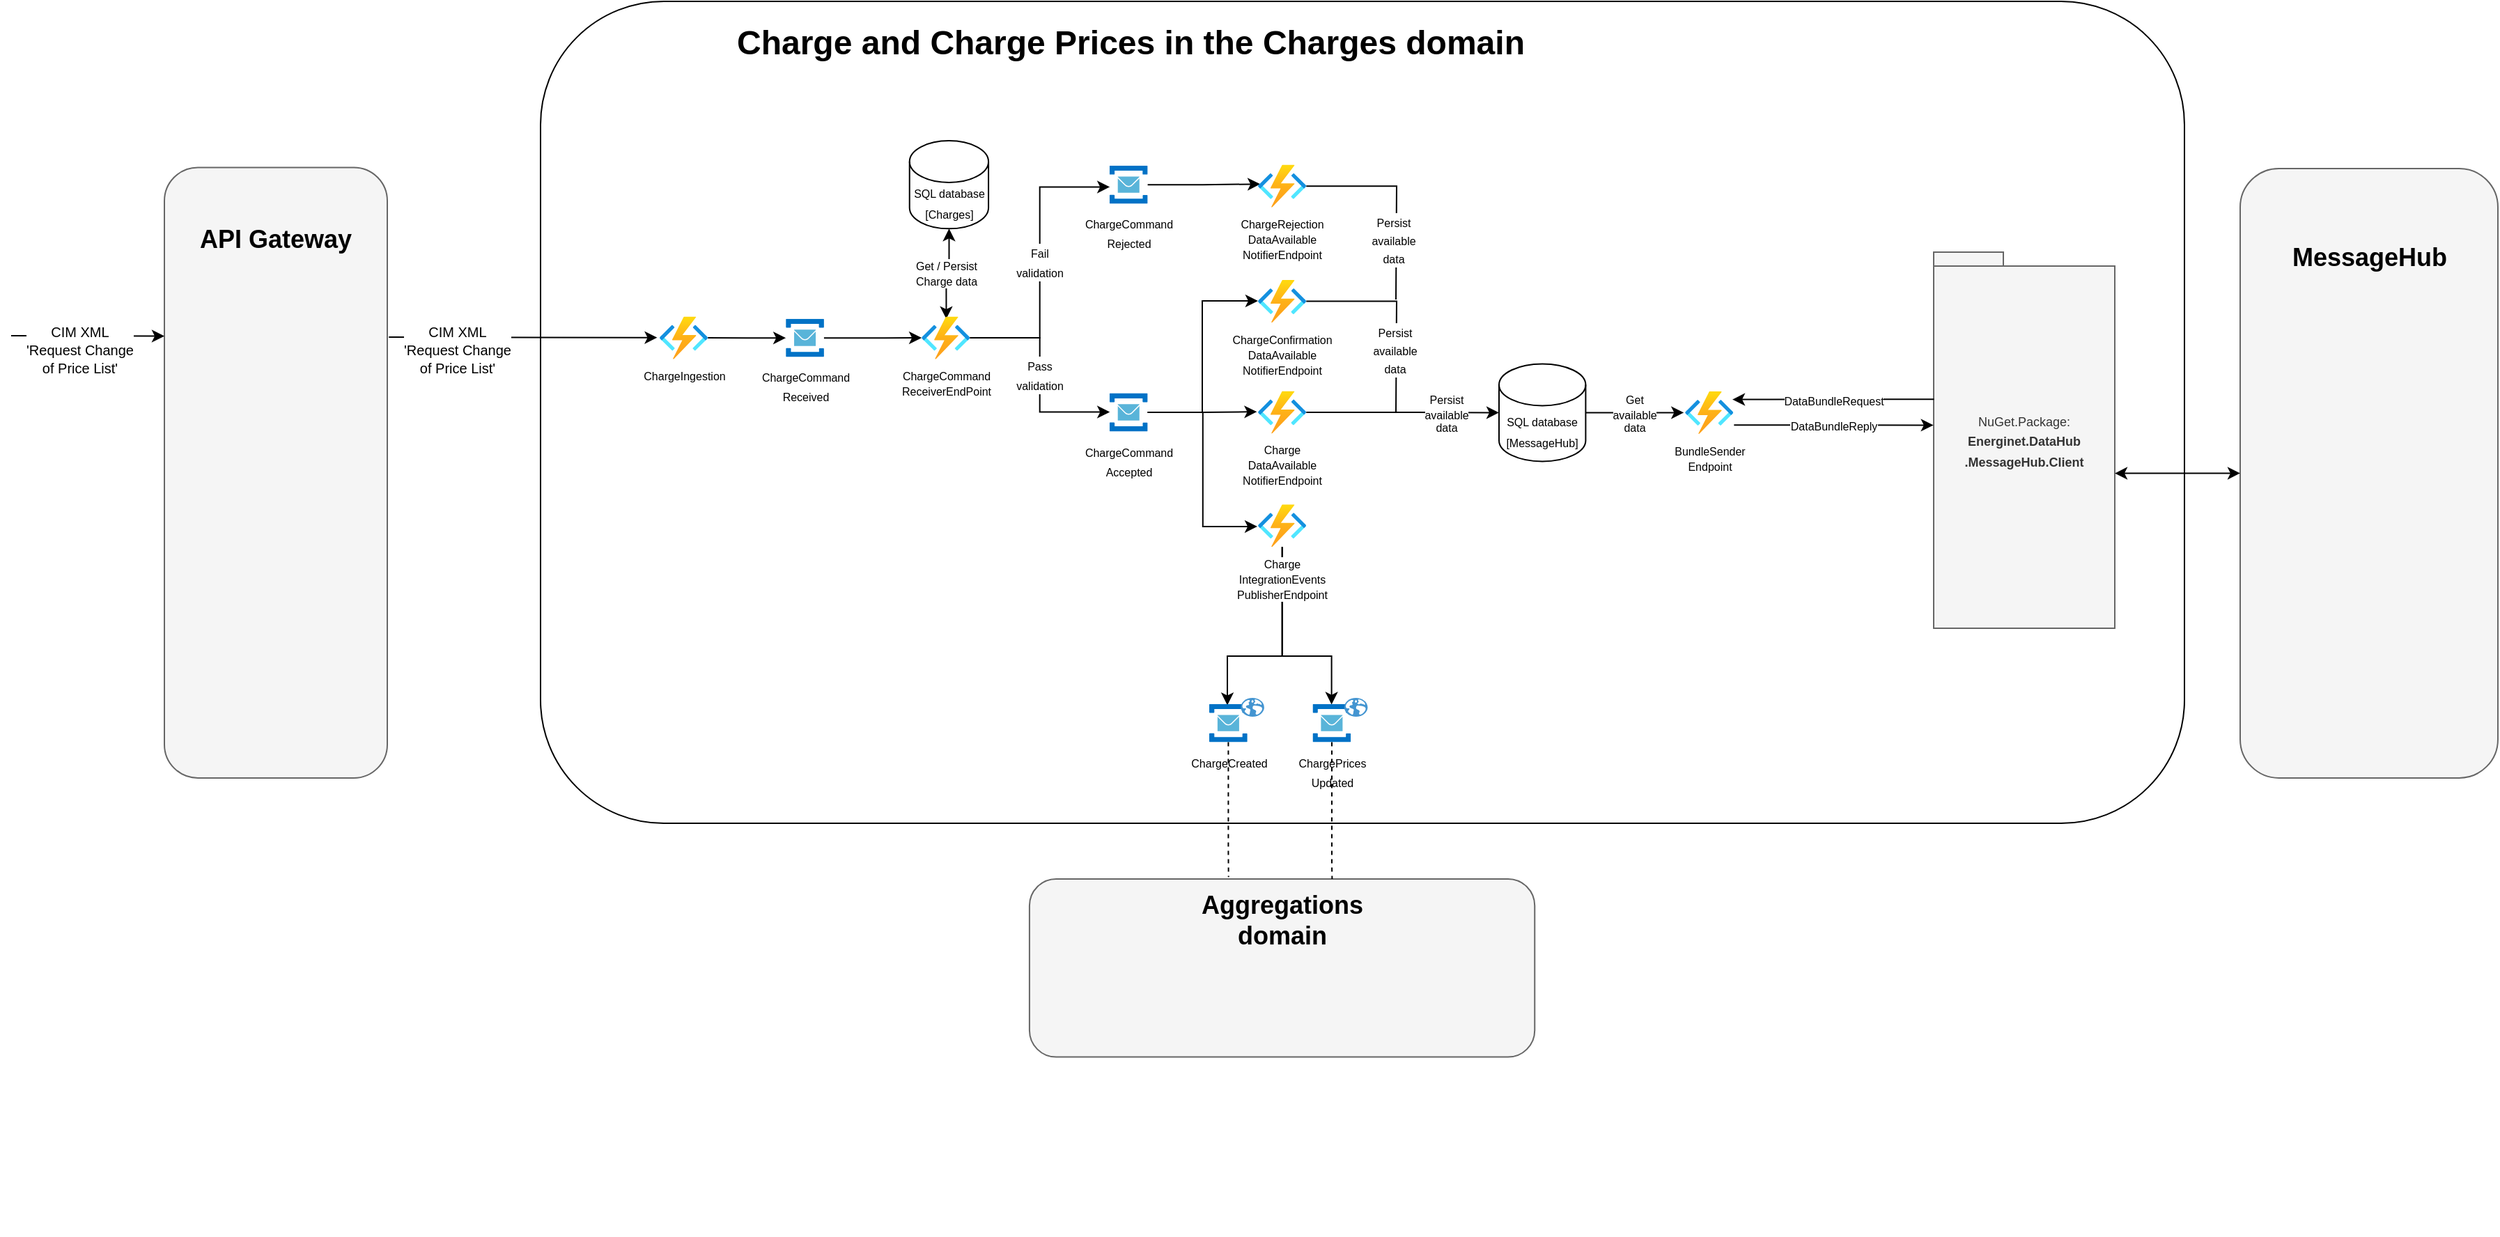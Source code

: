 <mxfile version="17.4.1" type="device" pages="4"><diagram id="KlwxC46N-hx96iGGhqOR" name="ChargeAndChargePrices"><mxGraphModel dx="2062" dy="1154" grid="1" gridSize="10" guides="1" tooltips="1" connect="1" arrows="1" fold="1" page="1" pageScale="1" pageWidth="827" pageHeight="1169" math="0" shadow="0"><root><mxCell id="0"/><mxCell id="1" parent="0"/><mxCell id="MYXWLyL1p2K_Epl3DtGn-15" value="" style="opacity=50;textOpacity=50;strokeColor=none;" parent="1" vertex="1" connectable="0"><mxGeometry x="360" y="50" width="1230" height="885.57" as="geometry"/></mxCell><mxCell id="MYXWLyL1p2K_Epl3DtGn-2" value="" style="rounded=1;whiteSpace=wrap;html=1;" parent="MYXWLyL1p2K_Epl3DtGn-15" vertex="1"><mxGeometry x="40" width="1180" height="590" as="geometry"/></mxCell><mxCell id="NvUXONiLcMeiS4wBiC3s-28" value="&lt;h1&gt;Charge and Charge Prices in the Charges domain&lt;br&gt;&lt;/h1&gt;" style="text;html=1;strokeColor=none;fillColor=none;spacing=5;spacingTop=-20;whiteSpace=wrap;overflow=hidden;rounded=0;dashed=1;" parent="MYXWLyL1p2K_Epl3DtGn-15" vertex="1"><mxGeometry x="175.71" y="10" width="600" height="36.51" as="geometry"/></mxCell><mxCell id="P5rP9bWZ3KFdOlhkd0rS-8" value="" style="edgeStyle=orthogonalEdgeStyle;rounded=0;orthogonalLoop=1;jettySize=auto;html=1;fontSize=9;startArrow=classic;startFill=1;endArrow=none;endFill=0;" parent="MYXWLyL1p2K_Epl3DtGn-15" source="P5rP9bWZ3KFdOlhkd0rS-3" target="P5rP9bWZ3KFdOlhkd0rS-5" edge="1"><mxGeometry relative="1" as="geometry"/></mxCell><mxCell id="P5rP9bWZ3KFdOlhkd0rS-10" value="" style="edgeStyle=orthogonalEdgeStyle;rounded=0;orthogonalLoop=1;jettySize=auto;html=1;fontSize=9;startArrow=none;startFill=0;endArrow=classic;endFill=1;" parent="MYXWLyL1p2K_Epl3DtGn-15" source="P5rP9bWZ3KFdOlhkd0rS-3" target="P5rP9bWZ3KFdOlhkd0rS-9" edge="1"><mxGeometry relative="1" as="geometry"/></mxCell><mxCell id="P5rP9bWZ3KFdOlhkd0rS-3" value="&lt;font style=&quot;font-size: 8px&quot;&gt;ChargeCommand&lt;br&gt;Received&lt;/font&gt;" style="aspect=fixed;html=1;points=[];align=center;image;fontSize=12;image=img/lib/mscae/Service_Bus.svg;" parent="MYXWLyL1p2K_Epl3DtGn-15" vertex="1"><mxGeometry x="216.085" y="227.853" width="27.382" height="27.382" as="geometry"/></mxCell><mxCell id="P5rP9bWZ3KFdOlhkd0rS-5" value="&lt;font style=&quot;font-size: 8px&quot;&gt;ChargeIngestion&lt;/font&gt;" style="aspect=fixed;html=1;points=[];align=center;image;fontSize=9;image=img/lib/azure2/compute/Function_Apps.svg;labelPosition=center;verticalLabelPosition=bottom;verticalAlign=top;" parent="MYXWLyL1p2K_Epl3DtGn-15" vertex="1"><mxGeometry x="125.419" y="226.237" width="34.684" height="30.604" as="geometry"/></mxCell><mxCell id="P5rP9bWZ3KFdOlhkd0rS-11" value="&lt;font style=&quot;font-size: 8px&quot;&gt;Get / Persist&lt;br&gt;Charge data&lt;/font&gt;" style="edgeStyle=orthogonalEdgeStyle;rounded=0;orthogonalLoop=1;jettySize=auto;html=1;fontSize=9;startArrow=classic;startFill=1;endArrow=classic;endFill=1;exitX=0.51;exitY=0.055;exitDx=0;exitDy=0;exitPerimeter=0;" parent="MYXWLyL1p2K_Epl3DtGn-15" source="P5rP9bWZ3KFdOlhkd0rS-9" target="MYXWLyL1p2K_Epl3DtGn-20" edge="1"><mxGeometry relative="1" as="geometry"><mxPoint x="335.085" y="285.565" as="sourcePoint"/></mxGeometry></mxCell><mxCell id="KIv0wg9MQq3dyHa51V74-32" value="&lt;font style=&quot;font-size: 8px&quot;&gt;Pass &lt;br&gt;validation&lt;/font&gt;" style="edgeStyle=orthogonalEdgeStyle;rounded=0;orthogonalLoop=1;jettySize=auto;html=1;entryX=0.007;entryY=0.493;entryDx=0;entryDy=0;entryPerimeter=0;" parent="MYXWLyL1p2K_Epl3DtGn-15" source="P5rP9bWZ3KFdOlhkd0rS-9" target="KIv0wg9MQq3dyHa51V74-30" edge="1"><mxGeometry relative="1" as="geometry"/></mxCell><mxCell id="KIv0wg9MQq3dyHa51V74-33" value="&lt;font style=&quot;font-size: 8px&quot;&gt;Fail&lt;br&gt;validation&lt;/font&gt;" style="edgeStyle=orthogonalEdgeStyle;rounded=0;orthogonalLoop=1;jettySize=auto;html=1;entryX=0.007;entryY=0.56;entryDx=0;entryDy=0;entryPerimeter=0;" parent="MYXWLyL1p2K_Epl3DtGn-15" source="P5rP9bWZ3KFdOlhkd0rS-9" target="KIv0wg9MQq3dyHa51V74-1" edge="1"><mxGeometry relative="1" as="geometry"/></mxCell><mxCell id="P5rP9bWZ3KFdOlhkd0rS-9" value="&lt;font style=&quot;font-size: 8px&quot;&gt;ChargeCommand&lt;br&gt;ReceiverEndPoint&lt;br&gt;&lt;/font&gt;" style="aspect=fixed;html=1;points=[];align=center;image;fontSize=9;image=img/lib/azure2/compute/Function_Apps.svg;labelPosition=center;verticalLabelPosition=bottom;verticalAlign=top;" parent="MYXWLyL1p2K_Epl3DtGn-15" vertex="1"><mxGeometry x="313.552" y="226.247" width="34.684" height="30.604" as="geometry"/></mxCell><mxCell id="KIv0wg9MQq3dyHa51V74-36" style="edgeStyle=orthogonalEdgeStyle;rounded=0;orthogonalLoop=1;jettySize=auto;html=1;entryX=0.047;entryY=0.453;entryDx=0;entryDy=0;entryPerimeter=0;" parent="MYXWLyL1p2K_Epl3DtGn-15" source="KIv0wg9MQq3dyHa51V74-1" target="KIv0wg9MQq3dyHa51V74-35" edge="1"><mxGeometry relative="1" as="geometry"/></mxCell><mxCell id="KIv0wg9MQq3dyHa51V74-1" value="&lt;font style=&quot;font-size: 8px ; line-height: 100%&quot;&gt;ChargeCommand&lt;br&gt;Rejected&lt;/font&gt;" style="aspect=fixed;html=1;points=[];align=center;image;fontSize=12;image=img/lib/mscae/Service_Bus.svg;" parent="MYXWLyL1p2K_Epl3DtGn-15" vertex="1"><mxGeometry x="448.419" y="117.884" width="27.382" height="27.382" as="geometry"/></mxCell><mxCell id="KIv0wg9MQq3dyHa51V74-39" style="edgeStyle=orthogonalEdgeStyle;rounded=0;orthogonalLoop=1;jettySize=auto;html=1;entryX=-0.021;entryY=0.487;entryDx=0;entryDy=0;entryPerimeter=0;" parent="MYXWLyL1p2K_Epl3DtGn-15" source="KIv0wg9MQq3dyHa51V74-30" target="KIv0wg9MQq3dyHa51V74-34" edge="1"><mxGeometry relative="1" as="geometry"/></mxCell><mxCell id="KIv0wg9MQq3dyHa51V74-82" style="edgeStyle=orthogonalEdgeStyle;rounded=0;orthogonalLoop=1;jettySize=auto;html=1;entryX=-0.012;entryY=0.519;entryDx=0;entryDy=0;entryPerimeter=0;startArrow=none;startFill=0;endArrow=classic;endFill=1;strokeColor=#000000;" parent="MYXWLyL1p2K_Epl3DtGn-15" source="KIv0wg9MQq3dyHa51V74-30" target="KIv0wg9MQq3dyHa51V74-37" edge="1"><mxGeometry relative="1" as="geometry"/></mxCell><mxCell id="Pz7EazpRtCZhN5EELTWT-4" style="edgeStyle=orthogonalEdgeStyle;rounded=0;orthogonalLoop=1;jettySize=auto;html=1;" parent="MYXWLyL1p2K_Epl3DtGn-15" source="KIv0wg9MQq3dyHa51V74-30" target="Pz7EazpRtCZhN5EELTWT-2" edge="1"><mxGeometry relative="1" as="geometry"><Array as="points"><mxPoint x="515" y="295"/><mxPoint x="515" y="215"/></Array></mxGeometry></mxCell><mxCell id="KIv0wg9MQq3dyHa51V74-30" value="&lt;font style=&quot;font-size: 8px ; line-height: 100%&quot;&gt;ChargeCommand&lt;br&gt;Accepted&lt;/font&gt;" style="aspect=fixed;html=1;points=[];align=center;image;fontSize=12;image=img/lib/mscae/Service_Bus.svg;" parent="MYXWLyL1p2K_Epl3DtGn-15" vertex="1"><mxGeometry x="448.419" y="281.309" width="27.382" height="27.382" as="geometry"/></mxCell><mxCell id="KIv0wg9MQq3dyHa51V74-34" value="&lt;font&gt;&lt;span style=&quot;font-size: 8px&quot;&gt;Charge&lt;br&gt;DataAvailable&lt;br&gt;NotifierEndpoint&lt;/span&gt;&lt;br&gt;&lt;/font&gt;" style="aspect=fixed;html=1;points=[];align=center;image;fontSize=9;image=img/lib/azure2/compute/Function_Apps.svg;labelPosition=center;verticalLabelPosition=bottom;verticalAlign=top;" parent="MYXWLyL1p2K_Epl3DtGn-15" vertex="1"><mxGeometry x="554.952" y="279.693" width="34.684" height="30.604" as="geometry"/></mxCell><mxCell id="Pz7EazpRtCZhN5EELTWT-7" style="edgeStyle=orthogonalEdgeStyle;rounded=0;orthogonalLoop=1;jettySize=auto;html=1;fillColor=#f5f5f5;strokeColor=#000000;endArrow=none;endFill=0;" parent="MYXWLyL1p2K_Epl3DtGn-15" source="KIv0wg9MQq3dyHa51V74-35" edge="1"><mxGeometry relative="1" as="geometry"><mxPoint x="654" y="214" as="targetPoint"/></mxGeometry></mxCell><mxCell id="Pz7EazpRtCZhN5EELTWT-12" value="&lt;span style=&quot;font-size: 8px&quot;&gt;Persist&lt;br&gt;available&lt;br&gt;data&lt;br&gt;&lt;/span&gt;" style="edgeLabel;html=1;align=center;verticalAlign=middle;resizable=0;points=[];" parent="Pz7EazpRtCZhN5EELTWT-7" vertex="1" connectable="0"><mxGeometry x="0.613" relative="1" as="geometry"><mxPoint x="-2" y="-15" as="offset"/></mxGeometry></mxCell><mxCell id="KIv0wg9MQq3dyHa51V74-35" value="&lt;font style=&quot;font-size: 8px&quot;&gt;ChargeRejection&lt;br&gt;DataAvailable&lt;br&gt;NotifierEndpoint&lt;br&gt;&lt;/font&gt;" style="aspect=fixed;html=1;points=[];align=center;image;fontSize=9;image=img/lib/azure2/compute/Function_Apps.svg;labelPosition=center;verticalLabelPosition=bottom;verticalAlign=top;" parent="MYXWLyL1p2K_Epl3DtGn-15" vertex="1"><mxGeometry x="554.952" y="117.274" width="34.684" height="30.604" as="geometry"/></mxCell><mxCell id="xoEuS1LsCUM5lF9zzNaL-1" style="edgeStyle=orthogonalEdgeStyle;rounded=0;comic=0;orthogonalLoop=1;jettySize=auto;html=1;entryX=0.495;entryY=0.016;entryDx=0;entryDy=0;entryPerimeter=0;shadow=0;endArrow=classic;endFill=1;strokeColor=#000000;" parent="MYXWLyL1p2K_Epl3DtGn-15" source="KIv0wg9MQq3dyHa51V74-37" target="KIv0wg9MQq3dyHa51V74-51" edge="1"><mxGeometry relative="1" as="geometry"><Array as="points"><mxPoint x="572" y="470"/><mxPoint x="608" y="470"/></Array></mxGeometry></mxCell><mxCell id="xoEuS1LsCUM5lF9zzNaL-4" style="edgeStyle=orthogonalEdgeStyle;rounded=0;comic=0;orthogonalLoop=1;jettySize=auto;html=1;entryX=0.475;entryY=0.031;entryDx=0;entryDy=0;entryPerimeter=0;shadow=0;endArrow=classic;endFill=1;strokeColor=#000000;" parent="MYXWLyL1p2K_Epl3DtGn-15" source="KIv0wg9MQq3dyHa51V74-37" target="KIv0wg9MQq3dyHa51V74-43" edge="1"><mxGeometry relative="1" as="geometry"><Array as="points"><mxPoint x="572" y="470"/><mxPoint x="533" y="470"/></Array></mxGeometry></mxCell><mxCell id="KIv0wg9MQq3dyHa51V74-37" value="&lt;font&gt;&lt;span style=&quot;font-size: 8px&quot;&gt;Charge&lt;br&gt;IntegrationEvents&lt;br&gt;PublisherEndpoint&lt;/span&gt;&lt;br&gt;&lt;/font&gt;" style="aspect=fixed;html=1;points=[];align=center;image;fontSize=9;image=img/lib/azure2/compute/Function_Apps.svg;labelPosition=center;verticalLabelPosition=bottom;verticalAlign=top;" parent="MYXWLyL1p2K_Epl3DtGn-15" vertex="1"><mxGeometry x="554.952" y="361.074" width="34.684" height="30.604" as="geometry"/></mxCell><mxCell id="MYXWLyL1p2K_Epl3DtGn-20" value="&lt;font style=&quot;font-size: 8px&quot;&gt;SQL database&lt;br&gt;[Charges]&lt;br&gt;&lt;/font&gt;" style="shape=cylinder3;whiteSpace=wrap;html=1;boundedLbl=1;backgroundOutline=1;size=15;" parent="MYXWLyL1p2K_Epl3DtGn-15" vertex="1"><mxGeometry x="304.871" y="100.0" width="56.667" height="63.16" as="geometry"/></mxCell><mxCell id="KIv0wg9MQq3dyHa51V74-45" value="" style="group;align=center;" parent="MYXWLyL1p2K_Epl3DtGn-15" vertex="1" connectable="0"><mxGeometry x="520" y="500.005" width="39.44" height="31.736" as="geometry"/></mxCell><mxCell id="KIv0wg9MQq3dyHa51V74-43" value="&lt;span style=&quot;font-size: 8px&quot;&gt;ChargeCreated&lt;/span&gt;" style="aspect=fixed;html=1;points=[];align=center;image;fontSize=12;image=img/lib/mscae/Service_Bus.svg;" parent="KIv0wg9MQq3dyHa51V74-45" vertex="1"><mxGeometry y="4.354" width="27.382" height="27.382" as="geometry"/></mxCell><mxCell id="KIv0wg9MQq3dyHa51V74-44" value="" style="shadow=0;dashed=0;html=1;strokeColor=none;fillColor=#4495D1;labelPosition=center;verticalLabelPosition=bottom;verticalAlign=top;align=center;outlineConnect=0;shape=mxgraph.veeam.globe;" parent="KIv0wg9MQq3dyHa51V74-45" vertex="1"><mxGeometry x="22.667" width="16.773" height="13.508" as="geometry"/></mxCell><mxCell id="KIv0wg9MQq3dyHa51V74-50" value="" style="group" parent="MYXWLyL1p2K_Epl3DtGn-15" vertex="1" connectable="0"><mxGeometry x="594.256" y="500.005" width="39.44" height="31.736" as="geometry"/></mxCell><mxCell id="KIv0wg9MQq3dyHa51V74-51" value="&lt;span style=&quot;font-size: 8px&quot;&gt;ChargePrices&lt;br&gt;Updated&lt;/span&gt;" style="aspect=fixed;html=1;points=[];align=center;image;fontSize=12;image=img/lib/mscae/Service_Bus.svg;" parent="KIv0wg9MQq3dyHa51V74-50" vertex="1"><mxGeometry y="4.354" width="27.382" height="27.382" as="geometry"/></mxCell><mxCell id="KIv0wg9MQq3dyHa51V74-52" value="" style="shadow=0;dashed=0;html=1;strokeColor=none;fillColor=#4495D1;labelPosition=center;verticalLabelPosition=bottom;verticalAlign=top;align=center;outlineConnect=0;shape=mxgraph.veeam.globe;" parent="KIv0wg9MQq3dyHa51V74-50" vertex="1"><mxGeometry x="22.667" width="16.773" height="13.508" as="geometry"/></mxCell><mxCell id="KIv0wg9MQq3dyHa51V74-70" value="&lt;font style=&quot;font-size: 9px&quot;&gt;NuGet.Package:&lt;br&gt;&lt;b&gt;Energinet.DataHub&lt;br&gt;.MessageHub.Client&lt;/b&gt;&lt;/font&gt;" style="shape=folder;tabWidth=50;tabHeight=10;tabPosition=left;strokeWidth=1;html=1;whiteSpace=wrap;align=center;strokeColor=#666666;fillColor=#f5f5f5;fontColor=#333333;" parent="MYXWLyL1p2K_Epl3DtGn-15" vertex="1"><mxGeometry x="1040" y="180" width="130" height="270" as="geometry"/></mxCell><mxCell id="KIv0wg9MQq3dyHa51V74-87" value="" style="group" parent="MYXWLyL1p2K_Epl3DtGn-15" vertex="1" connectable="0"><mxGeometry x="390.961" y="629.997" width="362.667" height="127.783" as="geometry"/></mxCell><mxCell id="KIv0wg9MQq3dyHa51V74-88" value="" style="rounded=1;whiteSpace=wrap;html=1;fillColor=#f5f5f5;strokeColor=#666666;fontColor=#333333;" parent="KIv0wg9MQq3dyHa51V74-87" vertex="1"><mxGeometry width="362.667" height="127.783" as="geometry"/></mxCell><mxCell id="KIv0wg9MQq3dyHa51V74-89" value="&lt;b&gt;&lt;font style=&quot;font-size: 18px&quot;&gt;Aggregations domain&lt;/font&gt;&lt;/b&gt;" style="text;html=1;strokeColor=none;fillColor=none;align=center;verticalAlign=middle;whiteSpace=wrap;rounded=0;" parent="KIv0wg9MQq3dyHa51V74-87" vertex="1"><mxGeometry x="102" y="9.127" width="158.667" height="41.164" as="geometry"/></mxCell><mxCell id="iGNZZwKwSOgs7Oc_832M-2" style="edgeStyle=orthogonalEdgeStyle;rounded=0;orthogonalLoop=1;jettySize=auto;html=1;dashed=1;endArrow=none;endFill=0;entryX=0.599;entryY=0;entryDx=0;entryDy=0;entryPerimeter=0;" parent="MYXWLyL1p2K_Epl3DtGn-15" source="KIv0wg9MQq3dyHa51V74-51" target="KIv0wg9MQq3dyHa51V74-88" edge="1"><mxGeometry relative="1" as="geometry"><mxPoint x="608" y="670" as="targetPoint"/><Array as="points"><mxPoint x="608" y="620"/><mxPoint x="608" y="620"/></Array></mxGeometry></mxCell><mxCell id="iGNZZwKwSOgs7Oc_832M-1" style="edgeStyle=orthogonalEdgeStyle;rounded=0;orthogonalLoop=1;jettySize=auto;html=1;dashed=1;endArrow=none;endFill=0;entryX=0.394;entryY=-0.011;entryDx=0;entryDy=0;entryPerimeter=0;" parent="MYXWLyL1p2K_Epl3DtGn-15" source="KIv0wg9MQq3dyHa51V74-43" target="KIv0wg9MQq3dyHa51V74-88" edge="1"><mxGeometry relative="1" as="geometry"><mxPoint x="490" y="600" as="targetPoint"/><Array as="points"><mxPoint x="534" y="610"/><mxPoint x="534" y="629"/></Array></mxGeometry></mxCell><mxCell id="Zr4QSRQtvSTzWv_KeN_K-1" value="&lt;span style=&quot;font-size: 8px&quot;&gt;BundleSender&lt;br&gt;Endpoint&lt;/span&gt;" style="aspect=fixed;html=1;points=[];align=center;image;fontSize=9;image=img/lib/azure2/compute/Function_Apps.svg;labelPosition=center;verticalLabelPosition=bottom;verticalAlign=top;" parent="MYXWLyL1p2K_Epl3DtGn-15" vertex="1"><mxGeometry x="861.533" y="279.928" width="34.684" height="30.604" as="geometry"/></mxCell><mxCell id="Zr4QSRQtvSTzWv_KeN_K-2" value="&lt;font style=&quot;font-size: 8px&quot;&gt;DataBundleRequest&lt;/font&gt;" style="edgeStyle=orthogonalEdgeStyle;rounded=0;orthogonalLoop=1;jettySize=auto;html=1;entryX=0.98;entryY=0.191;entryDx=0;entryDy=0;entryPerimeter=0;endArrow=classic;endFill=1;startArrow=none;startFill=0;exitX=0.002;exitY=0.391;exitDx=0;exitDy=0;exitPerimeter=0;" parent="MYXWLyL1p2K_Epl3DtGn-15" source="KIv0wg9MQq3dyHa51V74-70" target="Zr4QSRQtvSTzWv_KeN_K-1" edge="1"><mxGeometry relative="1" as="geometry"><mxPoint x="1011.53" y="285.53" as="sourcePoint"/></mxGeometry></mxCell><mxCell id="Zr4QSRQtvSTzWv_KeN_K-3" value="&lt;font style=&quot;font-size: 8px&quot;&gt;DataBundleReply&lt;/font&gt;" style="edgeStyle=orthogonalEdgeStyle;rounded=0;orthogonalLoop=1;jettySize=auto;html=1;startArrow=none;startFill=0;endArrow=classic;endFill=1;exitX=1.013;exitY=0.789;exitDx=0;exitDy=0;exitPerimeter=0;entryX=-0.001;entryY=0.46;entryDx=0;entryDy=0;entryPerimeter=0;" parent="MYXWLyL1p2K_Epl3DtGn-15" source="Zr4QSRQtvSTzWv_KeN_K-1" target="KIv0wg9MQq3dyHa51V74-70" edge="1"><mxGeometry relative="1" as="geometry"><mxPoint x="1009.49" y="303.16" as="targetPoint"/></mxGeometry></mxCell><mxCell id="Zr4QSRQtvSTzWv_KeN_K-4" value="&lt;div&gt;&lt;span style=&quot;font-size: 8px&quot;&gt;Get&lt;/span&gt;&lt;/div&gt;&lt;font style=&quot;font-size: 8px&quot;&gt;&lt;div&gt;available&lt;/div&gt;&lt;div&gt;data&lt;/div&gt;&lt;/font&gt;" style="edgeStyle=orthogonalEdgeStyle;rounded=0;orthogonalLoop=1;jettySize=auto;html=1;entryX=-0.026;entryY=0.499;entryDx=0;entryDy=0;entryPerimeter=0;startArrow=none;startFill=0;endArrow=classic;endFill=1;align=center;" parent="MYXWLyL1p2K_Epl3DtGn-15" source="Zr4QSRQtvSTzWv_KeN_K-5" target="Zr4QSRQtvSTzWv_KeN_K-1" edge="1"><mxGeometry relative="1" as="geometry"/></mxCell><mxCell id="Zr4QSRQtvSTzWv_KeN_K-5" value="&lt;font style=&quot;font-size: 8px&quot;&gt;SQL database&lt;br&gt;[MessageHub]&lt;br&gt;&lt;/font&gt;" style="shape=cylinder3;whiteSpace=wrap;html=1;boundedLbl=1;backgroundOutline=1;size=15;" parent="MYXWLyL1p2K_Epl3DtGn-15" vertex="1"><mxGeometry x="728" y="260.23" width="62.2" height="70" as="geometry"/></mxCell><mxCell id="Pz7EazpRtCZhN5EELTWT-2" value="&lt;font style=&quot;font-size: 8px&quot;&gt;ChargeConfirmation&lt;br&gt;DataAvailable&lt;br&gt;NotifierEndpoint&lt;br&gt;&lt;/font&gt;" style="aspect=fixed;html=1;points=[];align=center;image;fontSize=9;image=img/lib/azure2/compute/Function_Apps.svg;labelPosition=center;verticalLabelPosition=bottom;verticalAlign=top;" parent="MYXWLyL1p2K_Epl3DtGn-15" vertex="1"><mxGeometry x="554.952" y="200.003" width="34.684" height="30.604" as="geometry"/></mxCell><mxCell id="Pz7EazpRtCZhN5EELTWT-9" value="&lt;div&gt;&lt;span style=&quot;font-size: 8px&quot;&gt;Persist&lt;/span&gt;&lt;/div&gt;&lt;font style=&quot;font-size: 8px&quot;&gt;&lt;div&gt;available&lt;/div&gt;&lt;div&gt;data&lt;/div&gt;&lt;/font&gt;" style="edgeStyle=orthogonalEdgeStyle;rounded=0;orthogonalLoop=1;jettySize=auto;html=1;endArrow=classic;endFill=1;entryX=0;entryY=0.5;entryDx=0;entryDy=0;entryPerimeter=0;align=center;" parent="MYXWLyL1p2K_Epl3DtGn-15" source="KIv0wg9MQq3dyHa51V74-34" target="Zr4QSRQtvSTzWv_KeN_K-5" edge="1"><mxGeometry x="0.452" relative="1" as="geometry"><mxPoint x="660" y="294.995" as="targetPoint"/><mxPoint as="offset"/></mxGeometry></mxCell><mxCell id="NvUXONiLcMeiS4wBiC3s-17" value="" style="rounded=1;whiteSpace=wrap;html=1;fillColor=#f5f5f5;strokeColor=#666666;fontColor=#333333;" parent="1" vertex="1"><mxGeometry x="130" y="169.22" width="160" height="438.23" as="geometry"/></mxCell><mxCell id="NvUXONiLcMeiS4wBiC3s-14" value="&lt;b&gt;&lt;font style=&quot;font-size: 18px&quot;&gt;API Gateway&lt;/font&gt;&lt;/b&gt;" style="text;html=1;strokeColor=none;fillColor=none;align=center;verticalAlign=middle;whiteSpace=wrap;rounded=0;" parent="1" vertex="1"><mxGeometry x="135" y="210" width="150" height="22.55" as="geometry"/></mxCell><mxCell id="NvUXONiLcMeiS4wBiC3s-20" value="&lt;span style=&quot;font-size: x-small&quot;&gt;CIM XML&lt;/span&gt;&lt;br style=&quot;font-size: x-small&quot;&gt;&lt;span style=&quot;font-size: x-small&quot;&gt;'Request Change&lt;/span&gt;&lt;br style=&quot;font-size: x-small&quot;&gt;&lt;span style=&quot;font-size: x-small&quot;&gt;of Price List'&lt;/span&gt;" style="endArrow=classic;html=1;entryX=-0.048;entryY=0.494;entryDx=0;entryDy=0;entryPerimeter=0;exitX=1.007;exitY=0.278;exitDx=0;exitDy=0;exitPerimeter=0;" parent="1" source="NvUXONiLcMeiS4wBiC3s-17" target="P5rP9bWZ3KFdOlhkd0rS-5" edge="1"><mxGeometry x="-0.492" y="-9" width="50" height="50" relative="1" as="geometry"><mxPoint x="70" y="291" as="sourcePoint"/><mxPoint x="100" y="290" as="targetPoint"/><Array as="points"/><mxPoint as="offset"/></mxGeometry></mxCell><mxCell id="KIv0wg9MQq3dyHa51V74-72" value="" style="group" parent="1" vertex="1" connectable="0"><mxGeometry x="1620" y="170" width="185" height="437.45" as="geometry"/></mxCell><mxCell id="NvUXONiLcMeiS4wBiC3s-13" value="" style="rounded=1;whiteSpace=wrap;html=1;fillColor=#f5f5f5;strokeColor=#666666;fontColor=#333333;" parent="KIv0wg9MQq3dyHa51V74-72" vertex="1"><mxGeometry width="185" height="437.45" as="geometry"/></mxCell><mxCell id="NvUXONiLcMeiS4wBiC3s-18" value="&lt;b&gt;&lt;font style=&quot;font-size: 18px&quot;&gt;MessageHub&lt;/font&gt;&lt;/b&gt;" style="text;html=1;strokeColor=none;fillColor=none;align=center;verticalAlign=middle;whiteSpace=wrap;rounded=0;" parent="KIv0wg9MQq3dyHa51V74-72" vertex="1"><mxGeometry x="27.5" y="52.801" width="130" height="23.211" as="geometry"/></mxCell><mxCell id="KIv0wg9MQq3dyHa51V74-181" value="" style="edgeStyle=orthogonalEdgeStyle;rounded=0;orthogonalLoop=1;jettySize=auto;html=1;startArrow=classic;startFill=1;endArrow=classic;endFill=1;strokeColor=#000000;entryX=0;entryY=0.5;entryDx=0;entryDy=0;exitX=1;exitY=0.588;exitDx=0;exitDy=0;exitPerimeter=0;" parent="1" source="KIv0wg9MQq3dyHa51V74-70" target="NvUXONiLcMeiS4wBiC3s-13" edge="1"><mxGeometry relative="1" as="geometry"/></mxCell><mxCell id="e8tPUropjRD3XZ2wbLb_-1" value="&lt;span style=&quot;font-size: x-small&quot;&gt;CIM XML&lt;/span&gt;&lt;br style=&quot;font-size: x-small&quot;&gt;&lt;span style=&quot;font-size: x-small&quot;&gt;'Request Change&lt;/span&gt;&lt;br style=&quot;font-size: x-small&quot;&gt;&lt;span style=&quot;font-size: x-small&quot;&gt;of Price List'&lt;/span&gt;" style="endArrow=classic;html=1;entryX=-0.048;entryY=0.494;entryDx=0;entryDy=0;entryPerimeter=0;" parent="1" edge="1"><mxGeometry x="-0.11" y="-10" width="50" height="50" relative="1" as="geometry"><mxPoint x="20" y="290" as="sourcePoint"/><mxPoint x="130.004" y="290.306" as="targetPoint"/><Array as="points"/><mxPoint as="offset"/></mxGeometry></mxCell><mxCell id="Pz7EazpRtCZhN5EELTWT-11" style="edgeStyle=orthogonalEdgeStyle;rounded=0;orthogonalLoop=1;jettySize=auto;html=1;endArrow=none;endFill=0;strokeColor=#000000;" parent="1" source="Pz7EazpRtCZhN5EELTWT-2" edge="1"><mxGeometry relative="1" as="geometry"><mxPoint x="1014" y="345" as="targetPoint"/><mxPoint x="949.636" y="265.3" as="sourcePoint"/></mxGeometry></mxCell><mxCell id="Pz7EazpRtCZhN5EELTWT-14" value="&lt;span style=&quot;font-size: 8px&quot;&gt;Persist&lt;/span&gt;&lt;br style=&quot;font-size: 8px&quot;&gt;&lt;span style=&quot;font-size: 8px&quot;&gt;available&lt;/span&gt;&lt;br style=&quot;font-size: 8px&quot;&gt;&lt;span style=&quot;font-size: 8px&quot;&gt;data&lt;/span&gt;" style="edgeLabel;html=1;align=center;verticalAlign=middle;resizable=0;points=[];" parent="Pz7EazpRtCZhN5EELTWT-11" vertex="1" connectable="0"><mxGeometry x="0.205" y="1" relative="1" as="geometry"><mxPoint x="-3" y="12" as="offset"/></mxGeometry></mxCell></root></mxGraphModel></diagram><diagram name="ChargeLinks" id="_MVbvNowie9HoGUk_FZn"><mxGraphModel dx="2889" dy="2323" grid="1" gridSize="10" guides="1" tooltips="1" connect="1" arrows="1" fold="1" page="1" pageScale="1" pageWidth="827" pageHeight="1169" math="0" shadow="0"><root><mxCell id="Cwr5oNa93KLAWAjK10d6-0"/><mxCell id="Cwr5oNa93KLAWAjK10d6-1" parent="Cwr5oNa93KLAWAjK10d6-0"/><mxCell id="Cwr5oNa93KLAWAjK10d6-2" value="" style="group" parent="Cwr5oNa93KLAWAjK10d6-1" vertex="1" connectable="0"><mxGeometry x="248" y="-300" width="622" height="213" as="geometry"/></mxCell><mxCell id="Cwr5oNa93KLAWAjK10d6-3" value="&lt;h2&gt;&lt;br&gt;&lt;/h2&gt;" style="rounded=1;whiteSpace=wrap;html=1;labelPosition=center;verticalLabelPosition=top;align=center;verticalAlign=bottom;fillColor=#f5f5f5;strokeColor=#666666;fontColor=#333333;" parent="Cwr5oNa93KLAWAjK10d6-2" vertex="1"><mxGeometry width="622" height="213" as="geometry"/></mxCell><mxCell id="Cwr5oNa93KLAWAjK10d6-4" value="&lt;b&gt;&lt;font style=&quot;font-size: 18px&quot;&gt;Metering Point domain&lt;/font&gt;&lt;/b&gt;" style="text;html=1;strokeColor=none;fillColor=none;align=center;verticalAlign=middle;whiteSpace=wrap;rounded=0;" parent="Cwr5oNa93KLAWAjK10d6-2" vertex="1"><mxGeometry x="207.333" y="13.853" width="207.333" height="62.477" as="geometry"/></mxCell><mxCell id="C4fy-HvUdwQALWBnT5kT-3" value="&lt;font style=&quot;font-size: 8px&quot;&gt;CreateDefaultChargeLinksReply&lt;br&gt;&lt;/font&gt;" style="aspect=fixed;html=1;points=[];align=center;image;fontSize=12;image=img/lib/mscae/Service_Bus.svg;" parent="Cwr5oNa93KLAWAjK10d6-2" vertex="1"><mxGeometry x="500.778" y="109.077" width="26.529" height="26.529" as="geometry"/></mxCell><mxCell id="C4fy-HvUdwQALWBnT5kT-0" value="" style="group;labelBackgroundColor=none;labelBorderColor=none;" parent="Cwr5oNa93KLAWAjK10d6-2" vertex="1" connectable="0"><mxGeometry x="249.568" y="150.001" width="38.653" height="41.033" as="geometry"/></mxCell><mxCell id="C4fy-HvUdwQALWBnT5kT-1" value="&lt;span style=&quot;font-size: 8px&quot;&gt;&amp;lt;type&amp;gt;MeteringPointCreated&lt;/span&gt;" style="aspect=fixed;html=1;points=[];align=center;image;fontSize=12;image=img/lib/mscae/Service_Bus.svg;" parent="C4fy-HvUdwQALWBnT5kT-0" vertex="1"><mxGeometry y="5.629" width="26.529" height="26.529" as="geometry"/></mxCell><mxCell id="C4fy-HvUdwQALWBnT5kT-2" value="" style="shadow=0;dashed=0;html=1;strokeColor=none;fillColor=#4495D1;labelPosition=center;verticalLabelPosition=bottom;verticalAlign=top;align=center;outlineConnect=0;shape=mxgraph.veeam.globe;" parent="C4fy-HvUdwQALWBnT5kT-0" vertex="1"><mxGeometry x="22.214" width="16.439" height="17.466" as="geometry"/></mxCell><mxCell id="Cwr5oNa93KLAWAjK10d6-8" value="" style="opacity=50;textOpacity=50;strokeColor=none;" parent="Cwr5oNa93KLAWAjK10d6-1" vertex="1" connectable="0"><mxGeometry x="120" width="1180" height="885.57" as="geometry"/></mxCell><mxCell id="Cwr5oNa93KLAWAjK10d6-9" value="" style="rounded=1;whiteSpace=wrap;html=1;" parent="Cwr5oNa93KLAWAjK10d6-8" vertex="1"><mxGeometry width="1180" height="690" as="geometry"/></mxCell><mxCell id="Cwr5oNa93KLAWAjK10d6-12" style="edgeStyle=orthogonalEdgeStyle;rounded=0;orthogonalLoop=1;jettySize=auto;html=1;entryX=0.475;entryY=-0.028;entryDx=0;entryDy=0;entryPerimeter=0;startArrow=none;startFill=0;endArrow=classic;endFill=1;strokeColor=#000000;exitX=0.5;exitY=1.044;exitDx=0;exitDy=0;exitPerimeter=0;" parent="Cwr5oNa93KLAWAjK10d6-8" source="Cwr5oNa93KLAWAjK10d6-58" target="Cwr5oNa93KLAWAjK10d6-61" edge="1"><mxGeometry relative="1" as="geometry"><mxPoint x="738.64" y="400.0" as="sourcePoint"/></mxGeometry></mxCell><mxCell id="Cwr5oNa93KLAWAjK10d6-47" value="&lt;font style=&quot;font-size: 8px&quot;&gt;SQL database&lt;br&gt;[Charges]&lt;br&gt;&lt;/font&gt;" style="shape=cylinder3;whiteSpace=wrap;html=1;boundedLbl=1;backgroundOutline=1;size=15;" parent="Cwr5oNa93KLAWAjK10d6-8" vertex="1"><mxGeometry x="357" y="216.58" width="64.7" height="70" as="geometry"/></mxCell><mxCell id="Cwr5oNa93KLAWAjK10d6-48" style="edgeStyle=orthogonalEdgeStyle;rounded=0;orthogonalLoop=1;jettySize=auto;html=1;entryX=-0.061;entryY=0.508;entryDx=0;entryDy=0;entryPerimeter=0;startArrow=none;startFill=0;endArrow=classic;endFill=1;strokeColor=#000000;" parent="Cwr5oNa93KLAWAjK10d6-8" source="Cwr5oNa93KLAWAjK10d6-49" target="Cwr5oNa93KLAWAjK10d6-51" edge="1"><mxGeometry relative="1" as="geometry"/></mxCell><mxCell id="Cwr5oNa93KLAWAjK10d6-49" value="&lt;font style=&quot;font-size: 8px&quot;&gt;ChargeLinkIngestion&lt;/font&gt;" style="aspect=fixed;html=1;points=[];align=center;image;fontSize=9;image=img/lib/azure2/compute/Function_Apps.svg;labelPosition=center;verticalLabelPosition=bottom;verticalAlign=top;" parent="Cwr5oNa93KLAWAjK10d6-8" vertex="1"><mxGeometry x="118.446" y="411.448" width="34.684" height="30.604" as="geometry"/></mxCell><mxCell id="Cwr5oNa93KLAWAjK10d6-50" style="edgeStyle=orthogonalEdgeStyle;rounded=0;orthogonalLoop=1;jettySize=auto;html=1;entryX=0.012;entryY=0.467;entryDx=0;entryDy=0;entryPerimeter=0;startArrow=none;startFill=0;endArrow=classic;endFill=1;strokeColor=#000000;" parent="Cwr5oNa93KLAWAjK10d6-8" source="Cwr5oNa93KLAWAjK10d6-51" target="Cwr5oNa93KLAWAjK10d6-53" edge="1"><mxGeometry relative="1" as="geometry"/></mxCell><mxCell id="Cwr5oNa93KLAWAjK10d6-51" value="&lt;div&gt;&lt;span style=&quot;font-size: 8px&quot;&gt;ChargeLinks&lt;/span&gt;&lt;/div&gt;&lt;font style=&quot;font-size: 8px&quot;&gt;&lt;div&gt;CommandReceived&lt;/div&gt;&lt;/font&gt;" style="aspect=fixed;html=1;points=[];align=center;image;fontSize=12;image=img/lib/mscae/Service_Bus.svg;" parent="Cwr5oNa93KLAWAjK10d6-8" vertex="1"><mxGeometry x="215.512" y="413.063" width="27.382" height="27.382" as="geometry"/></mxCell><mxCell id="Cwr5oNa93KLAWAjK10d6-52" style="edgeStyle=orthogonalEdgeStyle;rounded=0;orthogonalLoop=1;jettySize=auto;html=1;entryX=-0.026;entryY=0.532;entryDx=0;entryDy=0;entryPerimeter=0;startArrow=none;startFill=0;endArrow=classic;endFill=1;strokeColor=#000000;" parent="Cwr5oNa93KLAWAjK10d6-8" source="Cwr5oNa93KLAWAjK10d6-53" target="Cwr5oNa93KLAWAjK10d6-57" edge="1"><mxGeometry relative="1" as="geometry"/></mxCell><mxCell id="Cwr5oNa93KLAWAjK10d6-53" value="&lt;font style=&quot;font-size: 8px&quot;&gt;ChargeLinksCommand&lt;br&gt;ReceiverEndpoint&lt;/font&gt;" style="aspect=fixed;html=1;points=[];align=center;image;fontSize=9;image=img/lib/azure2/compute/Function_Apps.svg;labelPosition=center;verticalLabelPosition=bottom;verticalAlign=top;" parent="Cwr5oNa93KLAWAjK10d6-8" vertex="1"><mxGeometry x="372.062" y="413.068" width="34.684" height="30.604" as="geometry"/></mxCell><mxCell id="Cwr5oNa93KLAWAjK10d6-54" value="&lt;font style=&quot;font-size: 8px&quot;&gt;Get / Persist&lt;br&gt;ChargeLink data&lt;/font&gt;" style="edgeStyle=orthogonalEdgeStyle;rounded=0;orthogonalLoop=1;jettySize=auto;html=1;fontSize=9;startArrow=classic;startFill=1;endArrow=classic;endFill=1;exitX=0.5;exitY=1;exitDx=0;exitDy=0;exitPerimeter=0;entryX=0.506;entryY=0.027;entryDx=0;entryDy=0;entryPerimeter=0;" parent="Cwr5oNa93KLAWAjK10d6-8" source="Cwr5oNa93KLAWAjK10d6-47" target="Cwr5oNa93KLAWAjK10d6-53" edge="1"><mxGeometry relative="1" as="geometry"><mxPoint x="402.658" y="586.38" as="sourcePoint"/><mxPoint x="390.15" y="336.29" as="targetPoint"/></mxGeometry></mxCell><mxCell id="692FGXwdg1mSLcMH0C1w-5" style="edgeStyle=orthogonalEdgeStyle;rounded=0;orthogonalLoop=1;jettySize=auto;html=1;entryX=0.546;entryY=0.007;entryDx=0;entryDy=0;entryPerimeter=0;startArrow=none;startFill=0;endArrow=classic;endFill=1;" parent="Cwr5oNa93KLAWAjK10d6-8" source="Cwr5oNa93KLAWAjK10d6-57" target="Cwr5oNa93KLAWAjK10d6-58" edge="1"><mxGeometry relative="1" as="geometry"/></mxCell><mxCell id="692FGXwdg1mSLcMH0C1w-6" style="edgeStyle=orthogonalEdgeStyle;rounded=0;orthogonalLoop=1;jettySize=auto;html=1;entryX=-0.001;entryY=0.492;entryDx=0;entryDy=0;entryPerimeter=0;startArrow=none;startFill=0;endArrow=classic;endFill=1;" parent="Cwr5oNa93KLAWAjK10d6-8" source="Cwr5oNa93KLAWAjK10d6-57" target="Cwr5oNa93KLAWAjK10d6-59" edge="1"><mxGeometry relative="1" as="geometry"><Array as="points"><mxPoint x="492" y="280"/></Array></mxGeometry></mxCell><mxCell id="692FGXwdg1mSLcMH0C1w-14" style="edgeStyle=orthogonalEdgeStyle;rounded=0;orthogonalLoop=1;jettySize=auto;html=1;entryX=-0.049;entryY=0.463;entryDx=0;entryDy=0;entryPerimeter=0;startArrow=none;startFill=0;endArrow=classic;endFill=1;" parent="Cwr5oNa93KLAWAjK10d6-8" source="Cwr5oNa93KLAWAjK10d6-57" target="692FGXwdg1mSLcMH0C1w-1" edge="1"><mxGeometry relative="1" as="geometry"/></mxCell><mxCell id="Cwr5oNa93KLAWAjK10d6-57" value="&lt;div&gt;&lt;span style=&quot;font-size: 8px&quot;&gt;ChargeLinks&lt;/span&gt;&lt;/div&gt;&lt;font style=&quot;font-size: 8px&quot;&gt;&lt;div&gt;CommandAccepted&lt;/div&gt;&lt;/font&gt;" style="aspect=fixed;html=1;points=[];align=center;image;fontSize=12;image=img/lib/mscae/Service_Bus.svg;" parent="Cwr5oNa93KLAWAjK10d6-8" vertex="1"><mxGeometry x="478.482" y="414.673" width="27.382" height="27.382" as="geometry"/></mxCell><mxCell id="Cwr5oNa93KLAWAjK10d6-58" value="&lt;font style=&quot;font-size: 8px&quot;&gt;ChargeLink&lt;br&gt;PublisherEndpoint&lt;/font&gt;" style="aspect=fixed;html=1;points=[];align=center;image;fontSize=9;image=img/lib/azure2/compute/Function_Apps.svg;labelPosition=center;verticalLabelPosition=bottom;verticalAlign=top;" parent="Cwr5oNa93KLAWAjK10d6-8" vertex="1"><mxGeometry x="473.138" y="557.998" width="34.684" height="30.604" as="geometry"/></mxCell><mxCell id="692FGXwdg1mSLcMH0C1w-12" style="edgeStyle=orthogonalEdgeStyle;rounded=0;orthogonalLoop=1;jettySize=auto;html=1;entryX=0;entryY=0.5;entryDx=0;entryDy=0;entryPerimeter=0;startArrow=none;startFill=0;endArrow=classic;endFill=1;" parent="Cwr5oNa93KLAWAjK10d6-8" source="Cwr5oNa93KLAWAjK10d6-59" target="692FGXwdg1mSLcMH0C1w-0" edge="1"><mxGeometry relative="1" as="geometry"><Array as="points"><mxPoint x="643" y="365"/></Array></mxGeometry></mxCell><mxCell id="Cwr5oNa93KLAWAjK10d6-59" value="&lt;font style=&quot;font-size: 8px&quot;&gt;ChargeLinks&lt;br&gt;DataAvailable&lt;br&gt;NotifierEndpoint&lt;/font&gt;" style="aspect=fixed;html=1;points=[];align=center;image;fontSize=9;image=img/lib/azure2/compute/Function_Apps.svg;labelPosition=center;verticalLabelPosition=bottom;verticalAlign=top;" parent="Cwr5oNa93KLAWAjK10d6-8" vertex="1"><mxGeometry x="625.248" y="265.068" width="34.684" height="30.604" as="geometry"/></mxCell><mxCell id="Cwr5oNa93KLAWAjK10d6-39" value="" style="group" parent="Cwr5oNa93KLAWAjK10d6-8" vertex="1" connectable="0"><mxGeometry x="467.133" y="719.997" width="388.267" height="127.783" as="geometry"/></mxCell><mxCell id="Cwr5oNa93KLAWAjK10d6-63" value="&lt;font style=&quot;font-size: 8px&quot;&gt;BundleSender&lt;br&gt;Endpoint&lt;/font&gt;" style="aspect=fixed;html=1;points=[];align=center;image;fontSize=9;image=img/lib/azure2/compute/Function_Apps.svg;labelPosition=center;verticalLabelPosition=bottom;verticalAlign=top;" parent="Cwr5oNa93KLAWAjK10d6-8" vertex="1"><mxGeometry x="880.003" y="349.398" width="34.684" height="30.604" as="geometry"/></mxCell><mxCell id="9fac__c_9DYHA0PlGVSI-0" style="edgeStyle=orthogonalEdgeStyle;rounded=0;orthogonalLoop=1;jettySize=auto;html=1;dashed=1;endArrow=none;endFill=0;exitX=0.475;exitY=1.09;exitDx=0;exitDy=0;exitPerimeter=0;entryX=0.5;entryY=0;entryDx=0;entryDy=0;" parent="Cwr5oNa93KLAWAjK10d6-8" source="Cwr5oNa93KLAWAjK10d6-61" edge="1"><mxGeometry relative="1" as="geometry"><mxPoint x="490.735" y="750" as="targetPoint"/><mxPoint x="613.97" y="720.001" as="sourcePoint"/></mxGeometry></mxCell><mxCell id="C4fy-HvUdwQALWBnT5kT-8" value="&lt;span style=&quot;font-size: 8px&quot;&gt;Get / Persist&lt;/span&gt;&lt;br style=&quot;font-size: 8px&quot;&gt;&lt;span style=&quot;font-size: 8px&quot;&gt;MeteringPoint data&lt;/span&gt;" style="edgeStyle=orthogonalEdgeStyle;rounded=0;orthogonalLoop=1;jettySize=auto;html=1;entryX=0.5;entryY=0;entryDx=0;entryDy=0;entryPerimeter=0;startArrow=classic;startFill=1;" parent="Cwr5oNa93KLAWAjK10d6-8" source="9fac__c_9DYHA0PlGVSI-6" target="Cwr5oNa93KLAWAjK10d6-47" edge="1"><mxGeometry x="0.355" relative="1" as="geometry"><mxPoint as="offset"/></mxGeometry></mxCell><mxCell id="9fac__c_9DYHA0PlGVSI-6" value="&lt;font style=&quot;font-size: 8px&quot;&gt;MeteringPoint&lt;br&gt;PersisterEndpoint&lt;br&gt;&lt;/font&gt;" style="aspect=fixed;html=1;points=[];align=center;image;fontSize=9;image=img/lib/azure2/compute/Function_Apps.svg;labelPosition=center;verticalLabelPosition=bottom;verticalAlign=top;" parent="Cwr5oNa93KLAWAjK10d6-8" vertex="1"><mxGeometry x="371.747" y="72.707" width="34.684" height="30.604" as="geometry"/></mxCell><mxCell id="C4fy-HvUdwQALWBnT5kT-5" style="edgeStyle=orthogonalEdgeStyle;rounded=0;orthogonalLoop=1;jettySize=auto;html=1;entryX=0.484;entryY=-0.002;entryDx=0;entryDy=0;entryPerimeter=0;" parent="Cwr5oNa93KLAWAjK10d6-8" source="9fac__c_9DYHA0PlGVSI-7" target="Cwr5oNa93KLAWAjK10d6-51" edge="1"><mxGeometry relative="1" as="geometry"/></mxCell><mxCell id="C4fy-HvUdwQALWBnT5kT-10" value="&lt;div&gt;&lt;span style=&quot;font-size: 8px&quot;&gt;Get default charges&lt;/span&gt;&lt;/div&gt;&lt;font style=&quot;font-size: 8px&quot;&gt;&lt;div&gt;for metering point type&lt;/div&gt;&lt;/font&gt;" style="edgeStyle=orthogonalEdgeStyle;rounded=0;orthogonalLoop=1;jettySize=auto;html=1;entryX=0;entryY=0.5;entryDx=0;entryDy=0;entryPerimeter=0;startArrow=classic;startFill=1;endArrow=none;endFill=0;align=center;" parent="Cwr5oNa93KLAWAjK10d6-8" source="9fac__c_9DYHA0PlGVSI-7" target="Cwr5oNa93KLAWAjK10d6-47" edge="1"><mxGeometry relative="1" as="geometry"/></mxCell><mxCell id="9fac__c_9DYHA0PlGVSI-7" value="&lt;font style=&quot;font-size: 8px&quot;&gt;CreateDefaultChargeLinks&lt;br&gt;ReceiverEndpoint&lt;br&gt;&lt;/font&gt;" style="aspect=fixed;html=1;points=[];align=center;image;fontSize=9;image=img/lib/azure2/compute/Function_Apps.svg;labelPosition=center;verticalLabelPosition=bottom;verticalAlign=top;" parent="Cwr5oNa93KLAWAjK10d6-8" vertex="1"><mxGeometry x="211.084" y="236.277" width="34.684" height="30.604" as="geometry"/></mxCell><mxCell id="95QrSfoG3AP-kZ658HVw-1" style="edgeStyle=orthogonalEdgeStyle;rounded=0;orthogonalLoop=1;jettySize=auto;html=1;entryX=0.51;entryY=-0.036;entryDx=0;entryDy=0;entryPerimeter=0;startArrow=none;startFill=0;" parent="Cwr5oNa93KLAWAjK10d6-8" source="95QrSfoG3AP-kZ658HVw-0" target="9fac__c_9DYHA0PlGVSI-7" edge="1"><mxGeometry relative="1" as="geometry"/></mxCell><mxCell id="95QrSfoG3AP-kZ658HVw-0" value="&lt;font style=&quot;font-size: 8px&quot;&gt;CreateDefaultChargeLinksRequest&lt;br&gt;&lt;/font&gt;" style="aspect=fixed;html=1;points=[];align=center;image;fontSize=12;image=img/lib/mscae/Service_Bus.svg;" parent="Cwr5oNa93KLAWAjK10d6-8" vertex="1"><mxGeometry x="215.512" y="160.003" width="27.382" height="27.382" as="geometry"/></mxCell><mxCell id="C4fy-HvUdwQALWBnT5kT-19" style="edgeStyle=orthogonalEdgeStyle;rounded=0;orthogonalLoop=1;jettySize=auto;html=1;startArrow=none;startFill=0;endArrow=classic;endFill=1;" parent="Cwr5oNa93KLAWAjK10d6-8" source="C4fy-HvUdwQALWBnT5kT-15" target="C4fy-HvUdwQALWBnT5kT-14" edge="1"><mxGeometry relative="1" as="geometry"/></mxCell><mxCell id="C4fy-HvUdwQALWBnT5kT-14" value="&lt;span style=&quot;font-size: 8px&quot;&gt;CreateDefaultChargeLinks&lt;br&gt;ReplierEndpoint&lt;/span&gt;" style="aspect=fixed;html=1;points=[];align=center;image;fontSize=9;image=img/lib/azure2/compute/Function_Apps.svg;labelPosition=center;verticalLabelPosition=bottom;verticalAlign=top;" parent="Cwr5oNa93KLAWAjK10d6-8" vertex="1"><mxGeometry x="625.38" y="73.998" width="34.684" height="30.604" as="geometry"/></mxCell><mxCell id="C4fy-HvUdwQALWBnT5kT-18" style="edgeStyle=orthogonalEdgeStyle;rounded=0;orthogonalLoop=1;jettySize=auto;html=1;startArrow=none;startFill=0;endArrow=classic;endFill=1;" parent="Cwr5oNa93KLAWAjK10d6-8" source="Cwr5oNa93KLAWAjK10d6-59" target="C4fy-HvUdwQALWBnT5kT-15" edge="1"><mxGeometry relative="1" as="geometry"><mxPoint x="643.349" y="280" as="targetPoint"/></mxGeometry></mxCell><mxCell id="C4fy-HvUdwQALWBnT5kT-24" value="&lt;div&gt;&lt;span style=&quot;font-size: 8px&quot;&gt;When flow invoked by&lt;/span&gt;&lt;/div&gt;&lt;span style=&quot;font-size: 8px&quot;&gt;&lt;div&gt;Metering Point domain&lt;/div&gt;&lt;/span&gt;" style="edgeLabel;html=1;align=center;verticalAlign=middle;resizable=0;points=[];" parent="C4fy-HvUdwQALWBnT5kT-18" vertex="1" connectable="0"><mxGeometry x="0.075" y="-2" relative="1" as="geometry"><mxPoint x="-3" y="13" as="offset"/></mxGeometry></mxCell><mxCell id="C4fy-HvUdwQALWBnT5kT-15" value="&lt;div&gt;&lt;span style=&quot;font-size: 8px&quot;&gt;DefaultChargeLinks&lt;/span&gt;&lt;/div&gt;&lt;font style=&quot;font-size: 8px&quot;&gt;&lt;div&gt;DataAvailableNotified&lt;/div&gt;&lt;/font&gt;" style="aspect=fixed;html=1;points=[];align=center;image;fontSize=12;image=img/lib/mscae/Service_Bus.svg;" parent="Cwr5oNa93KLAWAjK10d6-8" vertex="1"><mxGeometry x="629.113" y="145.003" width="27.382" height="27.382" as="geometry"/></mxCell><mxCell id="Cwr5oNa93KLAWAjK10d6-81" value="&lt;font style=&quot;font-size: 9px&quot;&gt;NuGet.Package:&lt;br&gt;&lt;b&gt;Energinet.DataHub&lt;br&gt;.MessageHub.Client&lt;/b&gt;&lt;/font&gt;" style="shape=folder;tabWidth=50;tabHeight=10;tabPosition=left;strokeWidth=1;html=1;whiteSpace=wrap;align=center;fillColor=#f5f5f5;strokeColor=#666666;fontColor=#333333;" parent="Cwr5oNa93KLAWAjK10d6-8" vertex="1"><mxGeometry x="1030" y="244" width="120" height="301" as="geometry"/></mxCell><mxCell id="9fac__c_9DYHA0PlGVSI-4" value="&lt;font style=&quot;font-size: 8px&quot;&gt;DataBundleRequest&lt;/font&gt;" style="edgeStyle=orthogonalEdgeStyle;rounded=0;orthogonalLoop=1;jettySize=auto;html=1;entryX=0.98;entryY=0.191;entryDx=0;entryDy=0;entryPerimeter=0;endArrow=classic;endFill=1;startArrow=none;startFill=0;" parent="Cwr5oNa93KLAWAjK10d6-8" target="Cwr5oNa93KLAWAjK10d6-63" edge="1"><mxGeometry relative="1" as="geometry"><mxPoint x="1030" y="355" as="sourcePoint"/></mxGeometry></mxCell><mxCell id="9fac__c_9DYHA0PlGVSI-5" value="&lt;font style=&quot;font-size: 8px&quot;&gt;DataBundleReply&lt;/font&gt;" style="edgeStyle=orthogonalEdgeStyle;rounded=0;orthogonalLoop=1;jettySize=auto;html=1;startArrow=none;startFill=0;endArrow=classic;endFill=1;exitX=1.013;exitY=0.789;exitDx=0;exitDy=0;exitPerimeter=0;entryX=-0.005;entryY=0.433;entryDx=0;entryDy=0;entryPerimeter=0;" parent="Cwr5oNa93KLAWAjK10d6-8" source="Cwr5oNa93KLAWAjK10d6-63" target="Cwr5oNa93KLAWAjK10d6-81" edge="1"><mxGeometry relative="1" as="geometry"><mxPoint x="1020" y="373" as="targetPoint"/></mxGeometry></mxCell><mxCell id="Cwr5oNa93KLAWAjK10d6-82" value="&lt;font style=&quot;font-size: 8px&quot;&gt;DataAvailable&lt;/font&gt;" style="edgeStyle=orthogonalEdgeStyle;rounded=0;orthogonalLoop=1;jettySize=auto;html=1;startArrow=none;startFill=0;endArrow=classic;endFill=1;strokeColor=#000000;entryX=0;entryY=0.125;entryDx=0;entryDy=0;entryPerimeter=0;" parent="Cwr5oNa93KLAWAjK10d6-8" source="Cwr5oNa93KLAWAjK10d6-59" target="Cwr5oNa93KLAWAjK10d6-81" edge="1"><mxGeometry relative="1" as="geometry"><mxPoint x="980" y="280" as="targetPoint"/><Array as="points"><mxPoint x="845" y="280"/></Array></mxGeometry></mxCell><mxCell id="9fac__c_9DYHA0PlGVSI-3" value="" style="group" parent="Cwr5oNa93KLAWAjK10d6-8" vertex="1" connectable="0"><mxGeometry x="209" y="710" width="551.47" height="127.78" as="geometry"/></mxCell><mxCell id="Cwr5oNa93KLAWAjK10d6-40" value="" style="rounded=1;whiteSpace=wrap;html=1;fillColor=#f5f5f5;strokeColor=#666666;fontColor=#333333;" parent="9fac__c_9DYHA0PlGVSI-3" vertex="1"><mxGeometry x="-1" width="551.47" height="127.78" as="geometry"/></mxCell><mxCell id="Cwr5oNa93KLAWAjK10d6-41" value="&lt;b&gt;&lt;font style=&quot;font-size: 18px&quot;&gt;Aggregations domain&lt;/font&gt;&lt;/b&gt;" style="text;html=1;strokeColor=none;fillColor=none;align=center;verticalAlign=middle;whiteSpace=wrap;rounded=0;" parent="9fac__c_9DYHA0PlGVSI-3" vertex="1"><mxGeometry x="155.101" y="9.127" width="241.268" height="41.163" as="geometry"/></mxCell><mxCell id="692FGXwdg1mSLcMH0C1w-16" value="&lt;div&gt;&lt;span style=&quot;font-size: 8px&quot;&gt;Get&lt;/span&gt;&lt;/div&gt;&lt;font style=&quot;font-size: 8px&quot;&gt;&lt;div&gt;available &lt;br&gt;data&lt;/div&gt;&lt;/font&gt;" style="edgeStyle=orthogonalEdgeStyle;rounded=0;orthogonalLoop=1;jettySize=auto;html=1;entryX=-0.026;entryY=0.499;entryDx=0;entryDy=0;entryPerimeter=0;startArrow=none;startFill=0;endArrow=classic;endFill=1;align=center;" parent="Cwr5oNa93KLAWAjK10d6-8" source="692FGXwdg1mSLcMH0C1w-0" target="Cwr5oNa93KLAWAjK10d6-63" edge="1"><mxGeometry relative="1" as="geometry"/></mxCell><mxCell id="692FGXwdg1mSLcMH0C1w-0" value="&lt;font style=&quot;font-size: 8px&quot;&gt;SQL database&lt;br&gt;[MessageHub]&lt;br&gt;&lt;/font&gt;" style="shape=cylinder3;whiteSpace=wrap;html=1;boundedLbl=1;backgroundOutline=1;size=15;" parent="Cwr5oNa93KLAWAjK10d6-8" vertex="1"><mxGeometry x="746.47" y="329.7" width="62.2" height="70" as="geometry"/></mxCell><mxCell id="692FGXwdg1mSLcMH0C1w-9" value="&lt;font style=&quot;font-size: 8px&quot;&gt;DataAvailable&lt;/font&gt;" style="edgeStyle=orthogonalEdgeStyle;rounded=0;orthogonalLoop=1;jettySize=auto;html=1;entryX=0.015;entryY=0.616;entryDx=0;entryDy=0;entryPerimeter=0;startArrow=none;startFill=0;endArrow=classic;endFill=1;" parent="Cwr5oNa93KLAWAjK10d6-8" source="692FGXwdg1mSLcMH0C1w-1" target="Cwr5oNa93KLAWAjK10d6-81" edge="1"><mxGeometry relative="1" as="geometry"/></mxCell><mxCell id="692FGXwdg1mSLcMH0C1w-15" style="edgeStyle=orthogonalEdgeStyle;rounded=0;orthogonalLoop=1;jettySize=auto;html=1;entryX=0;entryY=0.5;entryDx=0;entryDy=0;entryPerimeter=0;startArrow=none;startFill=0;endArrow=classic;endFill=1;" parent="Cwr5oNa93KLAWAjK10d6-8" source="692FGXwdg1mSLcMH0C1w-1" target="692FGXwdg1mSLcMH0C1w-0" edge="1"><mxGeometry relative="1" as="geometry"><Array as="points"><mxPoint x="643" y="365"/></Array></mxGeometry></mxCell><mxCell id="692FGXwdg1mSLcMH0C1w-17" value="&lt;div&gt;&lt;span style=&quot;font-size: 8px&quot;&gt;Persist&lt;/span&gt;&lt;/div&gt;&lt;font style=&quot;font-size: 8px&quot;&gt;&lt;div&gt;available&lt;br&gt;data&lt;/div&gt;&lt;/font&gt;" style="edgeLabel;html=1;align=center;verticalAlign=middle;resizable=0;points=[];" parent="692FGXwdg1mSLcMH0C1w-15" vertex="1" connectable="0"><mxGeometry x="0.122" y="-4" relative="1" as="geometry"><mxPoint x="9" as="offset"/></mxGeometry></mxCell><mxCell id="692FGXwdg1mSLcMH0C1w-1" value="&lt;font style=&quot;font-size: 8px&quot;&gt;ChargeLinks&lt;br&gt;Confirmation&lt;br&gt;DataAvailable&lt;br&gt;NotifierEndpoint&lt;/font&gt;" style="aspect=fixed;html=1;points=[];align=center;image;fontSize=9;image=img/lib/azure2/compute/Function_Apps.svg;labelPosition=center;verticalLabelPosition=bottom;verticalAlign=top;" parent="Cwr5oNa93KLAWAjK10d6-8" vertex="1"><mxGeometry x="625.248" y="414.058" width="34.684" height="30.604" as="geometry"/></mxCell><mxCell id="Cwr5oNa93KLAWAjK10d6-60" value="" style="group" parent="Cwr5oNa93KLAWAjK10d6-8" vertex="1" connectable="0"><mxGeometry x="477.487" y="630.005" width="42.224" height="31.736" as="geometry"/></mxCell><mxCell id="Cwr5oNa93KLAWAjK10d6-61" value="&lt;span style=&quot;font-size: 8px&quot;&gt;ChargeLinkCreated&lt;/span&gt;" style="aspect=fixed;html=1;points=[];align=center;image;fontSize=12;image=img/lib/mscae/Service_Bus.svg;" parent="Cwr5oNa93KLAWAjK10d6-60" vertex="1"><mxGeometry y="4.354" width="27.382" height="27.382" as="geometry"/></mxCell><mxCell id="Cwr5oNa93KLAWAjK10d6-62" value="" style="shadow=0;dashed=0;html=1;strokeColor=none;fillColor=#4495D1;labelPosition=center;verticalLabelPosition=bottom;verticalAlign=top;align=center;outlineConnect=0;shape=mxgraph.veeam.globe;" parent="Cwr5oNa93KLAWAjK10d6-60" vertex="1"><mxGeometry x="24.27" width="15.73" height="13.51" as="geometry"/></mxCell><mxCell id="Cwr5oNa93KLAWAjK10d6-13" value="&lt;h1&gt;Charge Links in the Charges domain&lt;br&gt;&lt;/h1&gt;" style="text;html=1;strokeColor=none;fillColor=#FFFFFF;spacing=5;spacingTop=-20;whiteSpace=wrap;overflow=hidden;rounded=0;dashed=1;" parent="Cwr5oNa93KLAWAjK10d6-8" vertex="1"><mxGeometry x="304.33" y="9.99" width="451.33" height="36.51" as="geometry"/></mxCell><mxCell id="uywKJ6-wBKBEc_tSIME0-10" style="edgeStyle=orthogonalEdgeStyle;rounded=0;orthogonalLoop=1;jettySize=auto;html=1;entryX=-0.065;entryY=0.543;entryDx=0;entryDy=0;entryPerimeter=0;" parent="Cwr5oNa93KLAWAjK10d6-8" source="uywKJ6-wBKBEc_tSIME0-0" target="uywKJ6-wBKBEc_tSIME0-7" edge="1"><mxGeometry relative="1" as="geometry"/></mxCell><mxCell id="uywKJ6-wBKBEc_tSIME0-0" value="&lt;div&gt;&lt;span style=&quot;font-size: 8px&quot;&gt;ChargeLinks&lt;/span&gt;&lt;/div&gt;&lt;font style=&quot;font-size: 8px&quot;&gt;CommandRejected&lt;br&gt;&lt;/font&gt;" style="aspect=fixed;html=1;points=[];align=center;image;fontSize=12;image=img/lib/mscae/Service_Bus.svg;" parent="Cwr5oNa93KLAWAjK10d6-8" vertex="1"><mxGeometry x="551.312" y="512.003" width="27.382" height="27.382" as="geometry"/></mxCell><mxCell id="uywKJ6-wBKBEc_tSIME0-6" style="edgeStyle=orthogonalEdgeStyle;rounded=0;orthogonalLoop=1;jettySize=auto;html=1;entryX=0.018;entryY=0.511;entryDx=0;entryDy=0;entryPerimeter=0;" parent="Cwr5oNa93KLAWAjK10d6-8" source="uywKJ6-wBKBEc_tSIME0-4" target="uywKJ6-wBKBEc_tSIME0-0" edge="1"><mxGeometry relative="1" as="geometry"><Array as="points"><mxPoint x="439" y="526"/></Array></mxGeometry></mxCell><mxCell id="uywKJ6-wBKBEc_tSIME0-4" value="" style="rhombus;whiteSpace=wrap;html=1;" parent="Cwr5oNa93KLAWAjK10d6-8" vertex="1"><mxGeometry x="429" y="418.36" width="20" height="20" as="geometry"/></mxCell><mxCell id="uywKJ6-wBKBEc_tSIME0-7" value="&lt;font style=&quot;font-size: 8px&quot;&gt;ChargeLinks&lt;br&gt;Rejection&lt;br&gt;DataAvailable&lt;br&gt;NotifierEndpoint&lt;/font&gt;" style="aspect=fixed;html=1;points=[];align=center;image;fontSize=9;image=img/lib/azure2/compute/Function_Apps.svg;labelPosition=center;verticalLabelPosition=bottom;verticalAlign=top;" parent="Cwr5oNa93KLAWAjK10d6-8" vertex="1"><mxGeometry x="625.248" y="508.778" width="34.684" height="30.604" as="geometry"/></mxCell><mxCell id="uywKJ6-wBKBEc_tSIME0-16" value="&lt;font style=&quot;font-size: 8px&quot;&gt;DataAvailable&lt;/font&gt;" style="edgeStyle=orthogonalEdgeStyle;rounded=0;orthogonalLoop=1;jettySize=auto;html=1;entryX=0.015;entryY=0.616;entryDx=0;entryDy=0;entryPerimeter=0;startArrow=none;startFill=0;endArrow=classic;endFill=1;" parent="Cwr5oNa93KLAWAjK10d6-8" edge="1"><mxGeometry relative="1" as="geometry"><mxPoint x="658.132" y="523.576" as="sourcePoint"/><mxPoint x="1030.0" y="523.576" as="targetPoint"/></mxGeometry></mxCell><mxCell id="uywKJ6-wBKBEc_tSIME0-22" style="edgeStyle=orthogonalEdgeStyle;rounded=0;orthogonalLoop=1;jettySize=auto;html=1;entryX=0.5;entryY=1;entryDx=0;entryDy=0;entryPerimeter=0;startArrow=none;startFill=0;endArrow=classic;endFill=1;exitX=0.972;exitY=0.477;exitDx=0;exitDy=0;exitPerimeter=0;" parent="Cwr5oNa93KLAWAjK10d6-8" source="uywKJ6-wBKBEc_tSIME0-7" target="692FGXwdg1mSLcMH0C1w-0" edge="1"><mxGeometry relative="1" as="geometry"><Array as="points"><mxPoint x="778" y="523"/><mxPoint x="778" y="463"/><mxPoint x="778" y="463"/></Array><mxPoint x="690" y="512.008" as="sourcePoint"/><mxPoint x="793.97" y="462.65" as="targetPoint"/></mxGeometry></mxCell><mxCell id="uywKJ6-wBKBEc_tSIME0-23" value="&lt;div&gt;&lt;span style=&quot;font-size: 8px&quot;&gt;Persist&lt;/span&gt;&lt;/div&gt;&lt;font style=&quot;font-size: 8px&quot;&gt;&lt;div&gt;available&lt;br&gt;data&lt;/div&gt;&lt;/font&gt;" style="edgeLabel;html=1;align=center;verticalAlign=middle;resizable=0;points=[];" parent="uywKJ6-wBKBEc_tSIME0-22" vertex="1" connectable="0"><mxGeometry x="0.122" y="-4" relative="1" as="geometry"><mxPoint x="-4" y="-36" as="offset"/></mxGeometry></mxCell><mxCell id="Cwr5oNa93KLAWAjK10d6-67" value="CIM XML&lt;br&gt;'Request Change&lt;br&gt;of Billing Master Data'" style="endArrow=classic;html=1;entryX=-0.071;entryY=0.497;entryDx=0;entryDy=0;entryPerimeter=0;exitX=1.003;exitY=0.603;exitDx=0;exitDy=0;exitPerimeter=0;" parent="Cwr5oNa93KLAWAjK10d6-1" source="Cwr5oNa93KLAWAjK10d6-65" target="Cwr5oNa93KLAWAjK10d6-49" edge="1"><mxGeometry x="-0.35" y="-6" width="50" height="50" relative="1" as="geometry"><mxPoint x="-10" y="427" as="sourcePoint"/><mxPoint x="-190" y="350" as="targetPoint"/><Array as="points"/><mxPoint as="offset"/></mxGeometry></mxCell><mxCell id="Cwr5oNa93KLAWAjK10d6-72" value="" style="group" parent="Cwr5oNa93KLAWAjK10d6-1" vertex="1" connectable="0"><mxGeometry x="1360" y="174" width="185" height="437.45" as="geometry"/></mxCell><mxCell id="Cwr5oNa93KLAWAjK10d6-73" value="" style="rounded=1;whiteSpace=wrap;html=1;fillColor=#f5f5f5;strokeColor=#666666;fontColor=#333333;" parent="Cwr5oNa93KLAWAjK10d6-72" vertex="1"><mxGeometry y="-20" width="185" height="437.45" as="geometry"/></mxCell><mxCell id="Cwr5oNa93KLAWAjK10d6-74" value="&lt;b&gt;&lt;font style=&quot;font-size: 18px&quot;&gt;MessageHub&lt;/font&gt;&lt;/b&gt;" style="text;html=1;strokeColor=none;fillColor=none;align=center;verticalAlign=middle;whiteSpace=wrap;rounded=0;" parent="Cwr5oNa93KLAWAjK10d6-72" vertex="1"><mxGeometry x="27.5" y="52.801" width="130" height="23.211" as="geometry"/></mxCell><mxCell id="Cwr5oNa93KLAWAjK10d6-75" style="edgeStyle=orthogonalEdgeStyle;rounded=0;orthogonalLoop=1;jettySize=auto;html=1;startArrow=none;startFill=0;endArrow=classic;endFill=1;strokeColor=#000000;exitX=0.5;exitY=1;exitDx=0;exitDy=0;exitPerimeter=0;entryX=0.489;entryY=0;entryDx=0;entryDy=0;entryPerimeter=0;" parent="Cwr5oNa93KLAWAjK10d6-1" source="Cwr5oNa93KLAWAjK10d6-77" target="95QrSfoG3AP-kZ658HVw-0" edge="1"><mxGeometry relative="1" as="geometry"><mxPoint x="315" y="-70" as="sourcePoint"/><mxPoint x="311" y="110" as="targetPoint"/><Array as="points"/></mxGeometry></mxCell><mxCell id="Cwr5oNa93KLAWAjK10d6-76" value="&lt;span style=&quot;font-size: 8px&quot;&gt;CreateDefaultChargeLinks&lt;/span&gt;&lt;br style=&quot;font-size: 8px&quot;&gt;&lt;span style=&quot;font-size: 8px&quot;&gt;Request&lt;br&gt;&lt;/span&gt;" style="edgeLabel;html=1;align=center;verticalAlign=middle;resizable=0;points=[];" parent="Cwr5oNa93KLAWAjK10d6-75" vertex="1" connectable="0"><mxGeometry x="-0.35" relative="1" as="geometry"><mxPoint y="-44" as="offset"/></mxGeometry></mxCell><mxCell id="Cwr5oNa93KLAWAjK10d6-77" value="&lt;font style=&quot;font-size: 9px&quot;&gt;&lt;br&gt;NuGet.Package:&lt;br&gt;&lt;b&gt;Energinet.DataHub&lt;br&gt;.Charges.Clients&lt;/b&gt;&lt;/font&gt;" style="shape=folder;tabWidth=50;tabHeight=10;tabPosition=left;strokeWidth=1;html=1;whiteSpace=wrap;align=center;" parent="Cwr5oNa93KLAWAjK10d6-1" vertex="1"><mxGeometry x="284.31" y="-190" width="130" height="90" as="geometry"/></mxCell><mxCell id="Cwr5oNa93KLAWAjK10d6-80" value="" style="edgeStyle=orthogonalEdgeStyle;rounded=0;orthogonalLoop=1;jettySize=auto;html=1;startArrow=classic;startFill=1;endArrow=classic;endFill=1;strokeColor=#000000;entryX=0;entryY=0.5;entryDx=0;entryDy=0;exitX=0;exitY=0;exitDx=120;exitDy=128.63;exitPerimeter=0;" parent="Cwr5oNa93KLAWAjK10d6-1" source="Cwr5oNa93KLAWAjK10d6-81" target="Cwr5oNa93KLAWAjK10d6-73" edge="1"><mxGeometry relative="1" as="geometry"/></mxCell><mxCell id="C4fy-HvUdwQALWBnT5kT-13" style="edgeStyle=orthogonalEdgeStyle;rounded=0;orthogonalLoop=1;jettySize=auto;html=1;entryX=0.539;entryY=0.042;entryDx=0;entryDy=0;entryPerimeter=0;startArrow=none;startFill=0;endArrow=none;endFill=0;dashed=1;" parent="Cwr5oNa93KLAWAjK10d6-1" source="C4fy-HvUdwQALWBnT5kT-1" target="9fac__c_9DYHA0PlGVSI-6" edge="1"><mxGeometry relative="1" as="geometry"/></mxCell><mxCell id="C4fy-HvUdwQALWBnT5kT-20" style="edgeStyle=orthogonalEdgeStyle;rounded=0;orthogonalLoop=1;jettySize=auto;html=1;entryX=-0.097;entryY=0.458;entryDx=0;entryDy=0;entryPerimeter=0;startArrow=none;startFill=0;endArrow=classic;endFill=1;" parent="Cwr5oNa93KLAWAjK10d6-1" source="9fac__c_9DYHA0PlGVSI-7" target="C4fy-HvUdwQALWBnT5kT-3" edge="1"><mxGeometry relative="1" as="geometry"><Array as="points"><mxPoint x="425" y="240"/><mxPoint x="425" y="-179"/></Array></mxGeometry></mxCell><mxCell id="C4fy-HvUdwQALWBnT5kT-21" value="&lt;div&gt;&lt;span style=&quot;font-size: 8px&quot;&gt;CreateDefaultChargeLinks&lt;/span&gt;&lt;/div&gt;&lt;span style=&quot;font-size: 8px&quot;&gt;&lt;div&gt;Reply (success or failed)&lt;/div&gt;&lt;/span&gt;" style="edgeLabel;html=1;align=center;verticalAlign=middle;resizable=0;points=[];" parent="C4fy-HvUdwQALWBnT5kT-20" vertex="1" connectable="0"><mxGeometry x="-0.067" y="7" relative="1" as="geometry"><mxPoint x="7" y="159" as="offset"/></mxGeometry></mxCell><mxCell id="C4fy-HvUdwQALWBnT5kT-22" style="edgeStyle=orthogonalEdgeStyle;rounded=0;orthogonalLoop=1;jettySize=auto;html=1;startArrow=none;startFill=0;endArrow=classic;endFill=1;" parent="Cwr5oNa93KLAWAjK10d6-1" source="C4fy-HvUdwQALWBnT5kT-14" target="C4fy-HvUdwQALWBnT5kT-3" edge="1"><mxGeometry relative="1" as="geometry"><mxPoint x="727" y="-120" as="targetPoint"/></mxGeometry></mxCell><mxCell id="C4fy-HvUdwQALWBnT5kT-23" value="&lt;div&gt;&lt;span style=&quot;font-size: 8px&quot;&gt;CreateDefaultChargeLinks&lt;/span&gt;&lt;/div&gt;&lt;span style=&quot;font-size: 8px&quot;&gt;&lt;div&gt;Reply (success)&lt;/div&gt;&lt;/span&gt;" style="edgeLabel;html=1;align=center;verticalAlign=middle;resizable=0;points=[];" parent="C4fy-HvUdwQALWBnT5kT-22" vertex="1" connectable="0"><mxGeometry x="0.235" y="1" relative="1" as="geometry"><mxPoint x="1" y="12" as="offset"/></mxGeometry></mxCell><mxCell id="ORweKWX0Ltl4FzDHtrWK-0" value="" style="group" parent="Cwr5oNa93KLAWAjK10d6-1" vertex="1" connectable="0"><mxGeometry x="-185" y="163" width="160" height="438.23" as="geometry"/></mxCell><mxCell id="Cwr5oNa93KLAWAjK10d6-65" value="" style="rounded=1;whiteSpace=wrap;html=1;fillColor=#f5f5f5;strokeColor=#666666;fontColor=#333333;" parent="ORweKWX0Ltl4FzDHtrWK-0" vertex="1"><mxGeometry width="160" height="438.23" as="geometry"/></mxCell><mxCell id="Cwr5oNa93KLAWAjK10d6-66" value="&lt;b&gt;&lt;font style=&quot;font-size: 18px&quot;&gt;API Gateway&lt;/font&gt;&lt;/b&gt;" style="text;html=1;strokeColor=none;fillColor=none;align=center;verticalAlign=middle;whiteSpace=wrap;rounded=0;" parent="ORweKWX0Ltl4FzDHtrWK-0" vertex="1"><mxGeometry y="56.84" width="150" height="22.55" as="geometry"/></mxCell><mxCell id="ORweKWX0Ltl4FzDHtrWK-1" value="CIM XML&lt;br&gt;'Request Change&lt;br&gt;of Billing Master Data'" style="endArrow=classic;html=1;entryX=-0.01;entryY=0.609;entryDx=0;entryDy=0;entryPerimeter=0;" parent="Cwr5oNa93KLAWAjK10d6-1" target="Cwr5oNa93KLAWAjK10d6-65" edge="1"><mxGeometry x="-0.098" y="-8" width="50" height="50" relative="1" as="geometry"><mxPoint x="-340" y="430" as="sourcePoint"/><mxPoint x="-139.337" y="339.998" as="targetPoint"/><Array as="points"/><mxPoint as="offset"/></mxGeometry></mxCell></root></mxGraphModel></diagram><diagram id="XPPEd3D75IVn-lVZNfNa" name="MarketParticipants"><mxGraphModel dx="1422" dy="1965" grid="1" gridSize="10" guides="1" tooltips="1" connect="1" arrows="1" fold="1" page="1" pageScale="1" pageWidth="827" pageHeight="1169" math="0" shadow="0"><root><mxCell id="0"/><mxCell id="1" parent="0"/><mxCell id="GOghKnU-Aju4GJc8co8P-1" value="" style="group" vertex="1" connectable="0" parent="1"><mxGeometry x="250" y="-280" width="370" height="213" as="geometry"/></mxCell><mxCell id="GOghKnU-Aju4GJc8co8P-2" value="&lt;h2&gt;&lt;br&gt;&lt;/h2&gt;" style="rounded=1;whiteSpace=wrap;html=1;labelPosition=center;verticalLabelPosition=top;align=center;verticalAlign=bottom;fillColor=#f5f5f5;strokeColor=#666666;fontColor=#333333;" vertex="1" parent="GOghKnU-Aju4GJc8co8P-1"><mxGeometry x="-50" width="370.0" height="213" as="geometry"/></mxCell><mxCell id="GOghKnU-Aju4GJc8co8P-3" value="&lt;b&gt;&lt;font style=&quot;font-size: 18px&quot;&gt;Marketparticipants domain&lt;/font&gt;&lt;/b&gt;" style="text;html=1;strokeColor=none;fillColor=none;align=center;verticalAlign=middle;whiteSpace=wrap;rounded=0;" vertex="1" parent="GOghKnU-Aju4GJc8co8P-1"><mxGeometry y="13.85" width="260" height="62.48" as="geometry"/></mxCell><mxCell id="E4TkAtAEjn74zHf1NhBK-1" value="" style="group;labelBackgroundColor=none;labelBorderColor=none;" vertex="1" connectable="0" parent="GOghKnU-Aju4GJc8co8P-1"><mxGeometry x="9.998" y="120.001" width="38.653" height="41.033" as="geometry"/></mxCell><mxCell id="E4TkAtAEjn74zHf1NhBK-2" value="&lt;span style=&quot;font-size: 8px&quot;&gt;&amp;lt;type&amp;gt;ActorUpdatedIntegrationEvent&lt;/span&gt;" style="aspect=fixed;html=1;points=[];align=center;image;fontSize=12;image=img/lib/mscae/Service_Bus.svg;" vertex="1" parent="E4TkAtAEjn74zHf1NhBK-1"><mxGeometry y="5.629" width="26.529" height="26.529" as="geometry"/></mxCell><mxCell id="E4TkAtAEjn74zHf1NhBK-3" value="" style="shadow=0;dashed=0;html=1;strokeColor=none;fillColor=#4495D1;labelPosition=center;verticalLabelPosition=bottom;verticalAlign=top;align=center;outlineConnect=0;shape=mxgraph.veeam.globe;" vertex="1" parent="E4TkAtAEjn74zHf1NhBK-1"><mxGeometry x="22.214" width="16.439" height="17.466" as="geometry"/></mxCell><mxCell id="1tx1AiEp5sz00ia2lH22-1" value="" style="group;labelBackgroundColor=none;labelBorderColor=none;" vertex="1" connectable="0" parent="GOghKnU-Aju4GJc8co8P-1"><mxGeometry x="209.998" y="120.001" width="38.653" height="41.033" as="geometry"/></mxCell><mxCell id="1tx1AiEp5sz00ia2lH22-2" value="&lt;span style=&quot;font-size: 8px&quot;&gt;&amp;lt;type&amp;gt;GridAreaUpdatedIntegrationEvent&lt;/span&gt;" style="aspect=fixed;html=1;points=[];align=center;image;fontSize=12;image=img/lib/mscae/Service_Bus.svg;" vertex="1" parent="1tx1AiEp5sz00ia2lH22-1"><mxGeometry y="5.629" width="26.529" height="26.529" as="geometry"/></mxCell><mxCell id="1tx1AiEp5sz00ia2lH22-3" value="" style="shadow=0;dashed=0;html=1;strokeColor=none;fillColor=#4495D1;labelPosition=center;verticalLabelPosition=bottom;verticalAlign=top;align=center;outlineConnect=0;shape=mxgraph.veeam.globe;" vertex="1" parent="1tx1AiEp5sz00ia2lH22-1"><mxGeometry x="22.214" width="16.439" height="17.466" as="geometry"/></mxCell><mxCell id="k_qA-rhSx4QYBIKIGgsN-1" value="" style="opacity=50;textOpacity=50;strokeColor=none;" vertex="1" connectable="0" parent="1"><mxGeometry x="190" width="770" height="885.57" as="geometry"/></mxCell><mxCell id="k_qA-rhSx4QYBIKIGgsN-2" value="" style="rounded=1;whiteSpace=wrap;html=1;" vertex="1" parent="k_qA-rhSx4QYBIKIGgsN-1"><mxGeometry width="770.0" height="400" as="geometry"/></mxCell><mxCell id="k_qA-rhSx4QYBIKIGgsN-19" value="" style="group" vertex="1" connectable="0" parent="k_qA-rhSx4QYBIKIGgsN-1"><mxGeometry x="304.824" y="719.997" width="253.36" height="127.783" as="geometry"/></mxCell><mxCell id="k_qA-rhSx4QYBIKIGgsN-22" value="&lt;span style=&quot;font-size: 8px&quot;&gt;Persist MarketParticipant/GridArea data&lt;/span&gt;" style="edgeStyle=orthogonalEdgeStyle;rounded=0;orthogonalLoop=1;jettySize=auto;html=1;startArrow=classic;startFill=1;entryX=0.5;entryY=0;entryDx=0;entryDy=0;entryPerimeter=0;exitX=0.454;exitY=1.045;exitDx=0;exitDy=0;exitPerimeter=0;" edge="1" parent="k_qA-rhSx4QYBIKIGgsN-1" source="k_qA-rhSx4QYBIKIGgsN-23" target="j6R0upw0OWprCRlSbAi0-1"><mxGeometry x="0.355" relative="1" as="geometry"><mxPoint as="offset"/><mxPoint x="148.362" y="270" as="targetPoint"/></mxGeometry></mxCell><mxCell id="k_qA-rhSx4QYBIKIGgsN-23" value="&lt;font style=&quot;font-size: 8px&quot;&gt;&lt;pre style=&quot;background-color: #262626 ; color: #d0d0d0 ; font-family: &amp;#34;jetbrains mono&amp;#34; , monospace ; font-size: 9 8pt&quot;&gt;&lt;/pre&gt;MarketParticipantEndpoint&lt;br&gt;&lt;/font&gt;" style="aspect=fixed;html=1;points=[];align=center;image;fontSize=9;image=img/lib/azure2/compute/Function_Apps.svg;labelPosition=center;verticalLabelPosition=bottom;verticalAlign=top;" vertex="1" parent="k_qA-rhSx4QYBIKIGgsN-1"><mxGeometry x="170.005" y="129.997" width="22.633" height="19.97" as="geometry"/></mxCell><mxCell id="k_qA-rhSx4QYBIKIGgsN-50" value="&lt;h1&gt;MarketParticipants in Charges domain&lt;br&gt;&lt;/h1&gt;" style="text;html=1;strokeColor=none;fillColor=#FFFFFF;spacing=5;spacingTop=-20;whiteSpace=wrap;overflow=hidden;rounded=0;dashed=1;" vertex="1" parent="k_qA-rhSx4QYBIKIGgsN-1"><mxGeometry x="144.29" y="9.99" width="481.41" height="36.51" as="geometry"/></mxCell><mxCell id="j6R0upw0OWprCRlSbAi0-1" value="&lt;font style=&quot;font-size: 8px&quot;&gt;SQL database&lt;br&gt;[Charges]&lt;br&gt;&lt;/font&gt;" style="shape=cylinder3;whiteSpace=wrap;html=1;boundedLbl=1;backgroundOutline=1;size=15;" vertex="1" parent="k_qA-rhSx4QYBIKIGgsN-1"><mxGeometry x="148.97" y="260" width="63.7" height="70" as="geometry"/></mxCell><mxCell id="XvQ-zW4UOsLT3D8nBUfB-2" style="edgeStyle=orthogonalEdgeStyle;rounded=0;orthogonalLoop=1;jettySize=auto;html=1;startArrow=none;startFill=0;endArrow=none;endFill=0;dashed=1;entryX=-0.008;entryY=0.58;entryDx=0;entryDy=0;entryPerimeter=0;exitX=0.754;exitY=0.542;exitDx=0;exitDy=0;exitPerimeter=0;" edge="1" parent="1" source="E4TkAtAEjn74zHf1NhBK-2" target="k_qA-rhSx4QYBIKIGgsN-23"><mxGeometry relative="1" as="geometry"><mxPoint x="285.778" y="-136.517" as="sourcePoint"/><mxPoint x="342.59" y="239.814" as="targetPoint"/></mxGeometry></mxCell><mxCell id="j6R0upw0OWprCRlSbAi0-2" style="edgeStyle=orthogonalEdgeStyle;rounded=0;orthogonalLoop=1;jettySize=auto;html=1;startArrow=none;startFill=0;endArrow=none;endFill=0;dashed=1;entryX=0.972;entryY=0.561;entryDx=0;entryDy=0;entryPerimeter=0;exitX=-0.023;exitY=0.483;exitDx=0;exitDy=0;exitPerimeter=0;" edge="1" parent="1" source="1tx1AiEp5sz00ia2lH22-2" target="k_qA-rhSx4QYBIKIGgsN-23"><mxGeometry relative="1" as="geometry"><mxPoint x="450" y="-140" as="sourcePoint"/><mxPoint x="336.864" y="151.58" as="targetPoint"/></mxGeometry></mxCell></root></mxGraphModel></diagram><diagram id="J5051dUZRfgnwZMmjnQM" name="Notes"><mxGraphModel dx="2062" dy="2323" grid="1" gridSize="10" guides="1" tooltips="1" connect="1" arrows="1" fold="1" page="1" pageScale="1" pageWidth="827" pageHeight="1169" math="0" shadow="0"><root><mxCell id="uUrOzEkHglwRwUQ0GgVN-0"/><mxCell id="uUrOzEkHglwRwUQ0GgVN-1" parent="uUrOzEkHglwRwUQ0GgVN-0"/><mxCell id="7lpMe1mGhr6PPWVsnbkL-0" value="&lt;h1&gt;Antagelser:&lt;/h1&gt;&lt;div&gt;Validation reports domænet er tiltænkt revision og som supportværktøj til fejlhåndtering&lt;/div&gt;" style="text;html=1;strokeColor=none;fillColor=none;spacing=5;spacingTop=-20;whiteSpace=wrap;overflow=hidden;rounded=0;" parent="uUrOzEkHglwRwUQ0GgVN-1" vertex="1"><mxGeometry x="130" y="660" width="190" height="120" as="geometry"/></mxCell><mxCell id="7lpMe1mGhr6PPWVsnbkL-1" value="&lt;h1&gt;Hvad vi ikke ved:&lt;/h1&gt;&lt;div&gt;&lt;span&gt;- Hvilket domæne ejer aktørregisteret?&lt;/span&gt;&lt;br&gt;&lt;/div&gt;&lt;div&gt;- Valideringsregler - hvor &quot;bor&quot; de?&lt;/div&gt;" style="text;html=1;strokeColor=none;fillColor=none;spacing=5;spacingTop=-20;whiteSpace=wrap;overflow=hidden;rounded=0;" parent="uUrOzEkHglwRwUQ0GgVN-1" vertex="1"><mxGeometry x="340" y="660" width="272.5" height="190" as="geometry"/></mxCell><mxCell id="7lpMe1mGhr6PPWVsnbkL-2" value="&lt;h1&gt;Forventninger til domænet:&lt;/h1&gt;&lt;p&gt;- &quot;Default&quot; tariffer som påknyttes et målepunkt ved målepunktsoprettelse (BRS-004)&lt;/p&gt;&lt;p&gt;- CRUD operationer på charge + charge links&lt;/p&gt;&lt;p&gt;- Kunne levere links data til aggregeringer&lt;/p&gt;&lt;p&gt;- Kunne levere charge data på anmodning&lt;/p&gt;&lt;p&gt;- Kunne levere links data på anmodning&lt;br&gt;&lt;/p&gt;&lt;p&gt;- ....&lt;/p&gt;" style="text;html=1;strokeColor=none;fillColor=none;spacing=5;spacingTop=-20;whiteSpace=wrap;overflow=hidden;rounded=0;" parent="uUrOzEkHglwRwUQ0GgVN-1" vertex="1"><mxGeometry x="1070" y="-230" width="460" height="210" as="geometry"/></mxCell><mxCell id="7lpMe1mGhr6PPWVsnbkL-3" value="&lt;h1&gt;Integrations punkter:&lt;/h1&gt;&lt;p&gt;&lt;b&gt;- Metering Points domænet:&amp;nbsp;&lt;/b&gt;&lt;br&gt;Forretningsgange: BRS-004, BRS-006, BRS(ny til elvarme), måske nedlæg målepunkt (BRS-007)&lt;br&gt;Abonnér på events - vil vi gøre det på MP oprettet eller på &quot;godkendt besked sendt fra post kontoret&quot;? note: virker sidstenævnte også på BRS-004 lavet via GUI&lt;br&gt;&lt;br&gt;&lt;b&gt;- MarketRoles domænet&lt;/b&gt;&lt;br&gt;Forretningsgange: BRS'er som indeholde kunde- og/eller leverandørskifte (001, 003, 009, 010, 011, 043, 044 =&amp;gt; sender RSM-031 beskeder)&lt;br&gt;Abonnér på events: kunde og/eller levskitte events eller på &quot;godkendt besked sendt fra post kontoret&quot;? note: sidstnævne vil ikke for samtlige BRS'er og hvis BRS'en igangsættes via GUI eller Eloverblik&lt;/p&gt;&lt;p&gt;&lt;br&gt;&lt;b&gt;- Aggregations domænet&lt;/b&gt;&lt;br&gt;Har brug for følgende data: Charge data, links til målepunkter for at kunne gennemføre sine beregninger&lt;br&gt;Vi udstiller Charge + Links events:&amp;nbsp;&lt;br&gt;Minimumstanker:&lt;br&gt;- Charge (type, pris) - hvordan håndteres valid periode?&lt;br&gt;- Charge links (målepunkts ID, netområde(?))&amp;nbsp;&lt;/p&gt;&lt;p&gt;&lt;b&gt;- Validation Reports&lt;/b&gt;&lt;br&gt;Vi placerer events på en kø&lt;br&gt;&lt;br&gt;&lt;span&gt;&lt;b&gt;- DataHub GUI&lt;br&gt;&lt;/b&gt;Behov vi kender fra DH2 GUI:&amp;nbsp;&lt;br&gt;- CRUD charge data (som charge ejer) (Read for andre roller)&lt;br&gt;- CRUD charge links (på målepunkts niveau)&lt;br&gt;&lt;br&gt;Andre behov vi ser:&lt;br&gt;- Konfig af valideringer&lt;/span&gt;&lt;/p&gt;&lt;p&gt;&lt;b&gt;- API mgmt: &lt;/b&gt;Se &quot;hvad vi ikke ved&quot;&lt;br&gt;&lt;b&gt;- ID validation (fx B2B val, skemavalidering)&amp;nbsp;&lt;/b&gt;Se &quot;hvad vi ikke ved&quot;&lt;br&gt;&lt;br&gt;&lt;/p&gt;&lt;p&gt;&lt;b&gt;- PostOffice&lt;/b&gt;&lt;br&gt;Forretningsgange som gennemføres i fx Market Roles, placerer en gruppe af beskeder hos postkontoret, vi har behov for et ID på denne gruppe, så vi kan placere vores charge links besked med samme ID og en relevant prioritering, så vi sikrer korrekt udsendelse til aktøren.&lt;br&gt;&lt;br&gt;&lt;br&gt;&lt;b&gt;- Shared: &lt;/b&gt;&lt;br&gt;SQL serveren (til charge data og links?)&lt;br&gt;&lt;br&gt;- (Rapporterings behov)&lt;br&gt;- (Migration) forventeligt CRUD operation&lt;/p&gt;" style="text;html=1;strokeColor=none;fillColor=none;spacing=5;spacingTop=-20;whiteSpace=wrap;overflow=hidden;rounded=0;" parent="uUrOzEkHglwRwUQ0GgVN-1" vertex="1"><mxGeometry x="1070" width="600" height="730" as="geometry"/></mxCell><mxCell id="7lpMe1mGhr6PPWVsnbkL-4" value="&lt;h1&gt;Afklaringer:&amp;nbsp;&lt;br&gt;&lt;/h1&gt;&lt;div&gt;- &lt;b&gt;Sikre rækkefølgen af udgående beskeder&lt;/b&gt; (eksempelvis at vi ikke sender RSM-031 med charge info til netvirksomheden FØR netvirksomheden har fået en godkendelse for oprettelse af målepunkt (BRS-004)) - Hvor vil vi lytte på events?&lt;/div&gt;&lt;div&gt;&lt;br&gt;&lt;/div&gt;&lt;div&gt;&lt;b&gt;- Data kontrol/konsistens&lt;/b&gt;&lt;br&gt;Har vi nogle behov, som vi tænker ikke understøttes af eventuel rapportering?&lt;/div&gt;&lt;div&gt;&lt;br&gt;&lt;/div&gt;" style="text;html=1;strokeColor=none;fillColor=none;spacing=5;spacingTop=-20;whiteSpace=wrap;overflow=hidden;rounded=0;" parent="uUrOzEkHglwRwUQ0GgVN-1" vertex="1"><mxGeometry x="637" y="660" width="253" height="390" as="geometry"/></mxCell><mxCell id="7lpMe1mGhr6PPWVsnbkL-5" value="Charge links" style="swimlane;fontStyle=0;childLayout=stackLayout;horizontal=1;startSize=26;fillColor=none;horizontalStack=0;resizeParent=1;resizeParentMax=0;resizeLast=0;collapsible=1;marginBottom=0;" parent="uUrOzEkHglwRwUQ0GgVN-1" vertex="1"><mxGeometry x="739.999" y="-130.003" width="156.716" height="98.145" as="geometry"/></mxCell><mxCell id="7lpMe1mGhr6PPWVsnbkL-6" value="Links mellem &#10;målepunkter og charges&#10;&#10;BRS-037 og BRS-038" style="text;strokeColor=none;fillColor=none;align=left;verticalAlign=top;spacingLeft=4;spacingRight=4;overflow=hidden;rotatable=0;points=[[0,0.5],[1,0.5]];portConstraint=eastwest;" parent="7lpMe1mGhr6PPWVsnbkL-5" vertex="1"><mxGeometry y="26" width="156.716" height="72.145" as="geometry"/></mxCell><mxCell id="7lpMe1mGhr6PPWVsnbkL-7" value="Charge" style="swimlane;fontStyle=0;childLayout=stackLayout;horizontal=1;startSize=26;fillColor=none;horizontalStack=0;resizeParent=1;resizeParentMax=0;resizeLast=0;collapsible=1;marginBottom=0;" parent="uUrOzEkHglwRwUQ0GgVN-1" vertex="1"><mxGeometry x="910.002" y="-130.003" width="156.716" height="98.145" as="geometry"><mxRectangle x="89.552" y="112.727" width="70" height="26" as="alternateBounds"/></mxGeometry></mxCell><mxCell id="7lpMe1mGhr6PPWVsnbkL-8" value="Tariffer, abonnementer,&#10; gebyrer&#10;&#10;BRS-031, 032, 033" style="text;strokeColor=none;fillColor=none;align=left;verticalAlign=top;spacingLeft=4;spacingRight=4;overflow=hidden;rotatable=0;points=[[0,0.5],[1,0.5]];portConstraint=eastwest;" parent="7lpMe1mGhr6PPWVsnbkL-7" vertex="1"><mxGeometry y="26" width="156.716" height="72.145" as="geometry"/></mxCell><mxCell id="7lpMe1mGhr6PPWVsnbkL-9" value="&lt;h1&gt;API mgmt noter&lt;/h1&gt;&lt;div&gt;Nationalt niveau (for DK) - ej det samme for andre lande&lt;/div&gt;&lt;div&gt;&lt;br&gt;&lt;/div&gt;&lt;div&gt;Sikkerhed, authentication&lt;/div&gt;&lt;div&gt;&lt;br&gt;Skemavalidering&lt;br&gt;&lt;br&gt;Mapning fra ebix til cim(kender ebix og cim model). Og det forventes genbrugt i postkontoret cim til ebix..&lt;/div&gt;&lt;div&gt;&lt;br&gt;Muligheder: flere API mgmt's med en traffic router&lt;/div&gt;&lt;div&gt;&lt;br&gt;&lt;/div&gt;&lt;div&gt;Resterende B2B valideringer er indenfor det selvstændige domæne (bl.a. ID valideringer)&lt;br&gt;&lt;/div&gt;" style="text;html=1;strokeColor=none;fillColor=none;spacing=5;spacingTop=-20;whiteSpace=wrap;overflow=hidden;rounded=0;" parent="uUrOzEkHglwRwUQ0GgVN-1" vertex="1"><mxGeometry x="340" y="800" width="272.5" height="320" as="geometry"/></mxCell></root></mxGraphModel></diagram></mxfile>